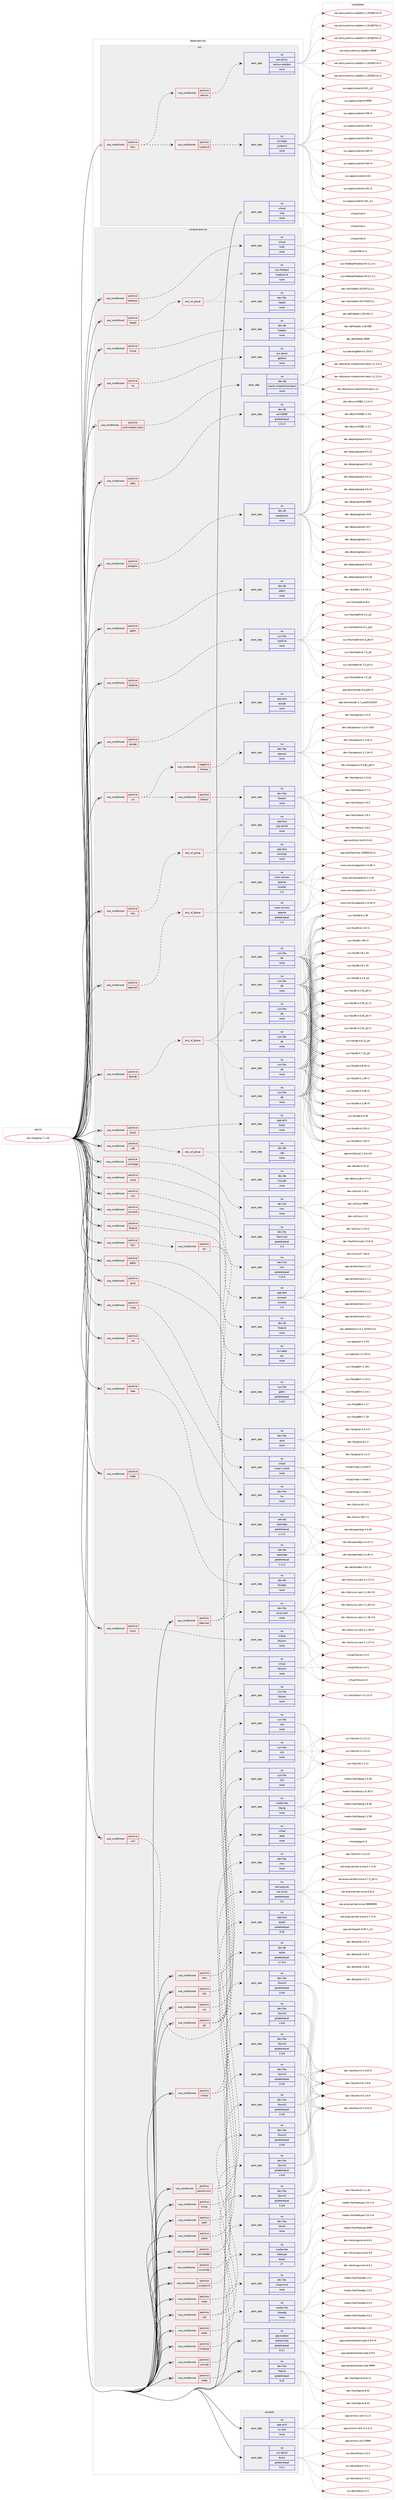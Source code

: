 digraph prolog {

# *************
# Graph options
# *************

newrank=true;
concentrate=true;
compound=true;
graph [rankdir=LR,fontname=Helvetica,fontsize=10,ranksep=1.5];#, ranksep=2.5, nodesep=0.2];
edge  [arrowhead=vee];
node  [fontname=Helvetica,fontsize=10];

# **********
# The ebuild
# **********

subgraph cluster_leftcol {
color=gray;
rank=same;
label=<<i>ebuild</i>>;
id [label="dev-lang/php-7.1.26", color=red, width=4, href="../dev-lang/php-7.1.26.svg"];
}

# ****************
# The dependencies
# ****************

subgraph cluster_midcol {
color=gray;
label=<<i>dependencies</i>>;
subgraph cluster_compile {
fillcolor="#eeeeee";
style=filled;
label=<<i>compile</i>>;
subgraph pack973725 {
dependency1360296 [label=<<TABLE BORDER="0" CELLBORDER="1" CELLSPACING="0" CELLPADDING="4" WIDTH="220"><TR><TD ROWSPAN="6" CELLPADDING="30">pack_dep</TD></TR><TR><TD WIDTH="110">no</TD></TR><TR><TD>app-arch</TD></TR><TR><TD>xz-utils</TD></TR><TR><TD>none</TD></TR><TR><TD></TD></TR></TABLE>>, shape=none, color=blue];
}
id:e -> dependency1360296:w [weight=20,style="solid",arrowhead="vee"];
subgraph pack973726 {
dependency1360297 [label=<<TABLE BORDER="0" CELLBORDER="1" CELLSPACING="0" CELLPADDING="4" WIDTH="220"><TR><TD ROWSPAN="6" CELLPADDING="30">pack_dep</TD></TR><TR><TD WIDTH="110">no</TD></TR><TR><TD>sys-devel</TD></TR><TR><TD>bison</TD></TR><TR><TD>greaterequal</TD></TR><TR><TD>3.0.1</TD></TR></TABLE>>, shape=none, color=blue];
}
id:e -> dependency1360297:w [weight=20,style="solid",arrowhead="vee"];
}
subgraph cluster_compileandrun {
fillcolor="#eeeeee";
style=filled;
label=<<i>compile and run</i>>;
subgraph cond364050 {
dependency1360298 [label=<<TABLE BORDER="0" CELLBORDER="1" CELLSPACING="0" CELLPADDING="4"><TR><TD ROWSPAN="3" CELLPADDING="10">use_conditional</TD></TR><TR><TD>positive</TD></TR><TR><TD>apache2</TD></TR></TABLE>>, shape=none, color=red];
subgraph any21969 {
dependency1360299 [label=<<TABLE BORDER="0" CELLBORDER="1" CELLSPACING="0" CELLPADDING="4"><TR><TD CELLPADDING="10">any_of_group</TD></TR></TABLE>>, shape=none, color=red];subgraph pack973727 {
dependency1360300 [label=<<TABLE BORDER="0" CELLBORDER="1" CELLSPACING="0" CELLPADDING="4" WIDTH="220"><TR><TD ROWSPAN="6" CELLPADDING="30">pack_dep</TD></TR><TR><TD WIDTH="110">no</TD></TR><TR><TD>www-servers</TD></TR><TR><TD>apache</TD></TR><TR><TD>greaterequal</TD></TR><TR><TD>2.4</TD></TR></TABLE>>, shape=none, color=blue];
}
dependency1360299:e -> dependency1360300:w [weight=20,style="dotted",arrowhead="oinv"];
subgraph pack973728 {
dependency1360301 [label=<<TABLE BORDER="0" CELLBORDER="1" CELLSPACING="0" CELLPADDING="4" WIDTH="220"><TR><TD ROWSPAN="6" CELLPADDING="30">pack_dep</TD></TR><TR><TD WIDTH="110">no</TD></TR><TR><TD>www-servers</TD></TR><TR><TD>apache</TD></TR><TR><TD>smaller</TD></TR><TR><TD>2.4</TD></TR></TABLE>>, shape=none, color=blue];
}
dependency1360299:e -> dependency1360301:w [weight=20,style="dotted",arrowhead="oinv"];
}
dependency1360298:e -> dependency1360299:w [weight=20,style="dashed",arrowhead="vee"];
}
id:e -> dependency1360298:w [weight=20,style="solid",arrowhead="odotvee"];
subgraph cond364051 {
dependency1360302 [label=<<TABLE BORDER="0" CELLBORDER="1" CELLSPACING="0" CELLPADDING="4"><TR><TD ROWSPAN="3" CELLPADDING="10">use_conditional</TD></TR><TR><TD>positive</TD></TR><TR><TD>berkdb</TD></TR></TABLE>>, shape=none, color=red];
subgraph any21970 {
dependency1360303 [label=<<TABLE BORDER="0" CELLBORDER="1" CELLSPACING="0" CELLPADDING="4"><TR><TD CELLPADDING="10">any_of_group</TD></TR></TABLE>>, shape=none, color=red];subgraph pack973729 {
dependency1360304 [label=<<TABLE BORDER="0" CELLBORDER="1" CELLSPACING="0" CELLPADDING="4" WIDTH="220"><TR><TD ROWSPAN="6" CELLPADDING="30">pack_dep</TD></TR><TR><TD WIDTH="110">no</TD></TR><TR><TD>sys-libs</TD></TR><TR><TD>db</TD></TR><TR><TD>none</TD></TR><TR><TD></TD></TR></TABLE>>, shape=none, color=blue];
}
dependency1360303:e -> dependency1360304:w [weight=20,style="dotted",arrowhead="oinv"];
subgraph pack973730 {
dependency1360305 [label=<<TABLE BORDER="0" CELLBORDER="1" CELLSPACING="0" CELLPADDING="4" WIDTH="220"><TR><TD ROWSPAN="6" CELLPADDING="30">pack_dep</TD></TR><TR><TD WIDTH="110">no</TD></TR><TR><TD>sys-libs</TD></TR><TR><TD>db</TD></TR><TR><TD>none</TD></TR><TR><TD></TD></TR></TABLE>>, shape=none, color=blue];
}
dependency1360303:e -> dependency1360305:w [weight=20,style="dotted",arrowhead="oinv"];
subgraph pack973731 {
dependency1360306 [label=<<TABLE BORDER="0" CELLBORDER="1" CELLSPACING="0" CELLPADDING="4" WIDTH="220"><TR><TD ROWSPAN="6" CELLPADDING="30">pack_dep</TD></TR><TR><TD WIDTH="110">no</TD></TR><TR><TD>sys-libs</TD></TR><TR><TD>db</TD></TR><TR><TD>none</TD></TR><TR><TD></TD></TR></TABLE>>, shape=none, color=blue];
}
dependency1360303:e -> dependency1360306:w [weight=20,style="dotted",arrowhead="oinv"];
subgraph pack973732 {
dependency1360307 [label=<<TABLE BORDER="0" CELLBORDER="1" CELLSPACING="0" CELLPADDING="4" WIDTH="220"><TR><TD ROWSPAN="6" CELLPADDING="30">pack_dep</TD></TR><TR><TD WIDTH="110">no</TD></TR><TR><TD>sys-libs</TD></TR><TR><TD>db</TD></TR><TR><TD>none</TD></TR><TR><TD></TD></TR></TABLE>>, shape=none, color=blue];
}
dependency1360303:e -> dependency1360307:w [weight=20,style="dotted",arrowhead="oinv"];
subgraph pack973733 {
dependency1360308 [label=<<TABLE BORDER="0" CELLBORDER="1" CELLSPACING="0" CELLPADDING="4" WIDTH="220"><TR><TD ROWSPAN="6" CELLPADDING="30">pack_dep</TD></TR><TR><TD WIDTH="110">no</TD></TR><TR><TD>sys-libs</TD></TR><TR><TD>db</TD></TR><TR><TD>none</TD></TR><TR><TD></TD></TR></TABLE>>, shape=none, color=blue];
}
dependency1360303:e -> dependency1360308:w [weight=20,style="dotted",arrowhead="oinv"];
subgraph pack973734 {
dependency1360309 [label=<<TABLE BORDER="0" CELLBORDER="1" CELLSPACING="0" CELLPADDING="4" WIDTH="220"><TR><TD ROWSPAN="6" CELLPADDING="30">pack_dep</TD></TR><TR><TD WIDTH="110">no</TD></TR><TR><TD>sys-libs</TD></TR><TR><TD>db</TD></TR><TR><TD>none</TD></TR><TR><TD></TD></TR></TABLE>>, shape=none, color=blue];
}
dependency1360303:e -> dependency1360309:w [weight=20,style="dotted",arrowhead="oinv"];
}
dependency1360302:e -> dependency1360303:w [weight=20,style="dashed",arrowhead="vee"];
}
id:e -> dependency1360302:w [weight=20,style="solid",arrowhead="odotvee"];
subgraph cond364052 {
dependency1360310 [label=<<TABLE BORDER="0" CELLBORDER="1" CELLSPACING="0" CELLPADDING="4"><TR><TD ROWSPAN="3" CELLPADDING="10">use_conditional</TD></TR><TR><TD>positive</TD></TR><TR><TD>bzip2</TD></TR></TABLE>>, shape=none, color=red];
subgraph pack973735 {
dependency1360311 [label=<<TABLE BORDER="0" CELLBORDER="1" CELLSPACING="0" CELLPADDING="4" WIDTH="220"><TR><TD ROWSPAN="6" CELLPADDING="30">pack_dep</TD></TR><TR><TD WIDTH="110">no</TD></TR><TR><TD>app-arch</TD></TR><TR><TD>bzip2</TD></TR><TR><TD>none</TD></TR><TR><TD></TD></TR></TABLE>>, shape=none, color=blue];
}
dependency1360310:e -> dependency1360311:w [weight=20,style="dashed",arrowhead="vee"];
}
id:e -> dependency1360310:w [weight=20,style="solid",arrowhead="odotvee"];
subgraph cond364053 {
dependency1360312 [label=<<TABLE BORDER="0" CELLBORDER="1" CELLSPACING="0" CELLPADDING="4"><TR><TD ROWSPAN="3" CELLPADDING="10">use_conditional</TD></TR><TR><TD>positive</TD></TR><TR><TD>cdb</TD></TR></TABLE>>, shape=none, color=red];
subgraph any21971 {
dependency1360313 [label=<<TABLE BORDER="0" CELLBORDER="1" CELLSPACING="0" CELLPADDING="4"><TR><TD CELLPADDING="10">any_of_group</TD></TR></TABLE>>, shape=none, color=red];subgraph pack973736 {
dependency1360314 [label=<<TABLE BORDER="0" CELLBORDER="1" CELLSPACING="0" CELLPADDING="4" WIDTH="220"><TR><TD ROWSPAN="6" CELLPADDING="30">pack_dep</TD></TR><TR><TD WIDTH="110">no</TD></TR><TR><TD>dev-db</TD></TR><TR><TD>cdb</TD></TR><TR><TD>none</TD></TR><TR><TD></TD></TR></TABLE>>, shape=none, color=blue];
}
dependency1360313:e -> dependency1360314:w [weight=20,style="dotted",arrowhead="oinv"];
subgraph pack973737 {
dependency1360315 [label=<<TABLE BORDER="0" CELLBORDER="1" CELLSPACING="0" CELLPADDING="4" WIDTH="220"><TR><TD ROWSPAN="6" CELLPADDING="30">pack_dep</TD></TR><TR><TD WIDTH="110">no</TD></TR><TR><TD>dev-db</TD></TR><TR><TD>tinycdb</TD></TR><TR><TD>none</TD></TR><TR><TD></TD></TR></TABLE>>, shape=none, color=blue];
}
dependency1360313:e -> dependency1360315:w [weight=20,style="dotted",arrowhead="oinv"];
}
dependency1360312:e -> dependency1360313:w [weight=20,style="dashed",arrowhead="vee"];
}
id:e -> dependency1360312:w [weight=20,style="solid",arrowhead="odotvee"];
subgraph cond364054 {
dependency1360316 [label=<<TABLE BORDER="0" CELLBORDER="1" CELLSPACING="0" CELLPADDING="4"><TR><TD ROWSPAN="3" CELLPADDING="10">use_conditional</TD></TR><TR><TD>positive</TD></TR><TR><TD>coverage</TD></TR></TABLE>>, shape=none, color=red];
subgraph pack973738 {
dependency1360317 [label=<<TABLE BORDER="0" CELLBORDER="1" CELLSPACING="0" CELLPADDING="4" WIDTH="220"><TR><TD ROWSPAN="6" CELLPADDING="30">pack_dep</TD></TR><TR><TD WIDTH="110">no</TD></TR><TR><TD>dev-util</TD></TR><TR><TD>lcov</TD></TR><TR><TD>none</TD></TR><TR><TD></TD></TR></TABLE>>, shape=none, color=blue];
}
dependency1360316:e -> dependency1360317:w [weight=20,style="dashed",arrowhead="vee"];
}
id:e -> dependency1360316:w [weight=20,style="solid",arrowhead="odotvee"];
subgraph cond364055 {
dependency1360318 [label=<<TABLE BORDER="0" CELLBORDER="1" CELLSPACING="0" CELLPADDING="4"><TR><TD ROWSPAN="3" CELLPADDING="10">use_conditional</TD></TR><TR><TD>positive</TD></TR><TR><TD>crypt</TD></TR></TABLE>>, shape=none, color=red];
subgraph pack973739 {
dependency1360319 [label=<<TABLE BORDER="0" CELLBORDER="1" CELLSPACING="0" CELLPADDING="4" WIDTH="220"><TR><TD ROWSPAN="6" CELLPADDING="30">pack_dep</TD></TR><TR><TD WIDTH="110">no</TD></TR><TR><TD>dev-libs</TD></TR><TR><TD>libmcrypt</TD></TR><TR><TD>greaterequal</TD></TR><TR><TD>2.4</TD></TR></TABLE>>, shape=none, color=blue];
}
dependency1360318:e -> dependency1360319:w [weight=20,style="dashed",arrowhead="vee"];
}
id:e -> dependency1360318:w [weight=20,style="solid",arrowhead="odotvee"];
subgraph cond364056 {
dependency1360320 [label=<<TABLE BORDER="0" CELLBORDER="1" CELLSPACING="0" CELLPADDING="4"><TR><TD ROWSPAN="3" CELLPADDING="10">use_conditional</TD></TR><TR><TD>positive</TD></TR><TR><TD>curl</TD></TR></TABLE>>, shape=none, color=red];
subgraph pack973740 {
dependency1360321 [label=<<TABLE BORDER="0" CELLBORDER="1" CELLSPACING="0" CELLPADDING="4" WIDTH="220"><TR><TD ROWSPAN="6" CELLPADDING="30">pack_dep</TD></TR><TR><TD WIDTH="110">no</TD></TR><TR><TD>net-misc</TD></TR><TR><TD>curl</TD></TR><TR><TD>greaterequal</TD></TR><TR><TD>7.10.5</TD></TR></TABLE>>, shape=none, color=blue];
}
dependency1360320:e -> dependency1360321:w [weight=20,style="dashed",arrowhead="vee"];
}
id:e -> dependency1360320:w [weight=20,style="solid",arrowhead="odotvee"];
subgraph cond364057 {
dependency1360322 [label=<<TABLE BORDER="0" CELLBORDER="1" CELLSPACING="0" CELLPADDING="4"><TR><TD ROWSPAN="3" CELLPADDING="10">use_conditional</TD></TR><TR><TD>positive</TD></TR><TR><TD>enchant</TD></TR></TABLE>>, shape=none, color=red];
subgraph pack973741 {
dependency1360323 [label=<<TABLE BORDER="0" CELLBORDER="1" CELLSPACING="0" CELLPADDING="4" WIDTH="220"><TR><TD ROWSPAN="6" CELLPADDING="30">pack_dep</TD></TR><TR><TD WIDTH="110">no</TD></TR><TR><TD>app-text</TD></TR><TR><TD>enchant</TD></TR><TR><TD>smaller</TD></TR><TR><TD>2.0</TD></TR></TABLE>>, shape=none, color=blue];
}
dependency1360322:e -> dependency1360323:w [weight=20,style="dashed",arrowhead="vee"];
}
id:e -> dependency1360322:w [weight=20,style="solid",arrowhead="odotvee"];
subgraph cond364058 {
dependency1360324 [label=<<TABLE BORDER="0" CELLBORDER="1" CELLSPACING="0" CELLPADDING="4"><TR><TD ROWSPAN="3" CELLPADDING="10">use_conditional</TD></TR><TR><TD>positive</TD></TR><TR><TD>firebird</TD></TR></TABLE>>, shape=none, color=red];
subgraph pack973742 {
dependency1360325 [label=<<TABLE BORDER="0" CELLBORDER="1" CELLSPACING="0" CELLPADDING="4" WIDTH="220"><TR><TD ROWSPAN="6" CELLPADDING="30">pack_dep</TD></TR><TR><TD WIDTH="110">no</TD></TR><TR><TD>dev-db</TD></TR><TR><TD>firebird</TD></TR><TR><TD>none</TD></TR><TR><TD></TD></TR></TABLE>>, shape=none, color=blue];
}
dependency1360324:e -> dependency1360325:w [weight=20,style="dashed",arrowhead="vee"];
}
id:e -> dependency1360324:w [weight=20,style="solid",arrowhead="odotvee"];
subgraph cond364059 {
dependency1360326 [label=<<TABLE BORDER="0" CELLBORDER="1" CELLSPACING="0" CELLPADDING="4"><TR><TD ROWSPAN="3" CELLPADDING="10">use_conditional</TD></TR><TR><TD>positive</TD></TR><TR><TD>fpm</TD></TR></TABLE>>, shape=none, color=red];
subgraph cond364060 {
dependency1360327 [label=<<TABLE BORDER="0" CELLBORDER="1" CELLSPACING="0" CELLPADDING="4"><TR><TD ROWSPAN="3" CELLPADDING="10">use_conditional</TD></TR><TR><TD>positive</TD></TR><TR><TD>acl</TD></TR></TABLE>>, shape=none, color=red];
subgraph pack973743 {
dependency1360328 [label=<<TABLE BORDER="0" CELLBORDER="1" CELLSPACING="0" CELLPADDING="4" WIDTH="220"><TR><TD ROWSPAN="6" CELLPADDING="30">pack_dep</TD></TR><TR><TD WIDTH="110">no</TD></TR><TR><TD>sys-apps</TD></TR><TR><TD>acl</TD></TR><TR><TD>none</TD></TR><TR><TD></TD></TR></TABLE>>, shape=none, color=blue];
}
dependency1360327:e -> dependency1360328:w [weight=20,style="dashed",arrowhead="vee"];
}
dependency1360326:e -> dependency1360327:w [weight=20,style="dashed",arrowhead="vee"];
}
id:e -> dependency1360326:w [weight=20,style="solid",arrowhead="odotvee"];
subgraph cond364061 {
dependency1360329 [label=<<TABLE BORDER="0" CELLBORDER="1" CELLSPACING="0" CELLPADDING="4"><TR><TD ROWSPAN="3" CELLPADDING="10">use_conditional</TD></TR><TR><TD>positive</TD></TR><TR><TD>gd</TD></TR></TABLE>>, shape=none, color=red];
subgraph pack973744 {
dependency1360330 [label=<<TABLE BORDER="0" CELLBORDER="1" CELLSPACING="0" CELLPADDING="4" WIDTH="220"><TR><TD ROWSPAN="6" CELLPADDING="30">pack_dep</TD></TR><TR><TD WIDTH="110">no</TD></TR><TR><TD>virtual</TD></TR><TR><TD>jpeg</TD></TR><TR><TD>none</TD></TR><TR><TD></TD></TR></TABLE>>, shape=none, color=blue];
}
dependency1360329:e -> dependency1360330:w [weight=20,style="dashed",arrowhead="vee"];
subgraph pack973745 {
dependency1360331 [label=<<TABLE BORDER="0" CELLBORDER="1" CELLSPACING="0" CELLPADDING="4" WIDTH="220"><TR><TD ROWSPAN="6" CELLPADDING="30">pack_dep</TD></TR><TR><TD WIDTH="110">no</TD></TR><TR><TD>media-libs</TD></TR><TR><TD>libpng</TD></TR><TR><TD>none</TD></TR><TR><TD></TD></TR></TABLE>>, shape=none, color=blue];
}
dependency1360329:e -> dependency1360331:w [weight=20,style="dashed",arrowhead="vee"];
subgraph pack973746 {
dependency1360332 [label=<<TABLE BORDER="0" CELLBORDER="1" CELLSPACING="0" CELLPADDING="4" WIDTH="220"><TR><TD ROWSPAN="6" CELLPADDING="30">pack_dep</TD></TR><TR><TD WIDTH="110">no</TD></TR><TR><TD>sys-libs</TD></TR><TR><TD>zlib</TD></TR><TR><TD>none</TD></TR><TR><TD></TD></TR></TABLE>>, shape=none, color=blue];
}
dependency1360329:e -> dependency1360332:w [weight=20,style="dashed",arrowhead="vee"];
}
id:e -> dependency1360329:w [weight=20,style="solid",arrowhead="odotvee"];
subgraph cond364062 {
dependency1360333 [label=<<TABLE BORDER="0" CELLBORDER="1" CELLSPACING="0" CELLPADDING="4"><TR><TD ROWSPAN="3" CELLPADDING="10">use_conditional</TD></TR><TR><TD>positive</TD></TR><TR><TD>gdbm</TD></TR></TABLE>>, shape=none, color=red];
subgraph pack973747 {
dependency1360334 [label=<<TABLE BORDER="0" CELLBORDER="1" CELLSPACING="0" CELLPADDING="4" WIDTH="220"><TR><TD ROWSPAN="6" CELLPADDING="30">pack_dep</TD></TR><TR><TD WIDTH="110">no</TD></TR><TR><TD>sys-libs</TD></TR><TR><TD>gdbm</TD></TR><TR><TD>greaterequal</TD></TR><TR><TD>1.8.0</TD></TR></TABLE>>, shape=none, color=blue];
}
dependency1360333:e -> dependency1360334:w [weight=20,style="dashed",arrowhead="vee"];
}
id:e -> dependency1360333:w [weight=20,style="solid",arrowhead="odotvee"];
subgraph cond364063 {
dependency1360335 [label=<<TABLE BORDER="0" CELLBORDER="1" CELLSPACING="0" CELLPADDING="4"><TR><TD ROWSPAN="3" CELLPADDING="10">use_conditional</TD></TR><TR><TD>positive</TD></TR><TR><TD>gmp</TD></TR></TABLE>>, shape=none, color=red];
subgraph pack973748 {
dependency1360336 [label=<<TABLE BORDER="0" CELLBORDER="1" CELLSPACING="0" CELLPADDING="4" WIDTH="220"><TR><TD ROWSPAN="6" CELLPADDING="30">pack_dep</TD></TR><TR><TD WIDTH="110">no</TD></TR><TR><TD>dev-libs</TD></TR><TR><TD>gmp</TD></TR><TR><TD>none</TD></TR><TR><TD></TD></TR></TABLE>>, shape=none, color=blue];
}
dependency1360335:e -> dependency1360336:w [weight=20,style="dashed",arrowhead="vee"];
}
id:e -> dependency1360335:w [weight=20,style="solid",arrowhead="odotvee"];
subgraph cond364064 {
dependency1360337 [label=<<TABLE BORDER="0" CELLBORDER="1" CELLSPACING="0" CELLPADDING="4"><TR><TD ROWSPAN="3" CELLPADDING="10">use_conditional</TD></TR><TR><TD>positive</TD></TR><TR><TD>iconv</TD></TR></TABLE>>, shape=none, color=red];
subgraph pack973749 {
dependency1360338 [label=<<TABLE BORDER="0" CELLBORDER="1" CELLSPACING="0" CELLPADDING="4" WIDTH="220"><TR><TD ROWSPAN="6" CELLPADDING="30">pack_dep</TD></TR><TR><TD WIDTH="110">no</TD></TR><TR><TD>virtual</TD></TR><TR><TD>libiconv</TD></TR><TR><TD>none</TD></TR><TR><TD></TD></TR></TABLE>>, shape=none, color=blue];
}
dependency1360337:e -> dependency1360338:w [weight=20,style="dashed",arrowhead="vee"];
}
id:e -> dependency1360337:w [weight=20,style="solid",arrowhead="odotvee"];
subgraph cond364065 {
dependency1360339 [label=<<TABLE BORDER="0" CELLBORDER="1" CELLSPACING="0" CELLPADDING="4"><TR><TD ROWSPAN="3" CELLPADDING="10">use_conditional</TD></TR><TR><TD>positive</TD></TR><TR><TD>imap</TD></TR></TABLE>>, shape=none, color=red];
subgraph pack973750 {
dependency1360340 [label=<<TABLE BORDER="0" CELLBORDER="1" CELLSPACING="0" CELLPADDING="4" WIDTH="220"><TR><TD ROWSPAN="6" CELLPADDING="30">pack_dep</TD></TR><TR><TD WIDTH="110">no</TD></TR><TR><TD>virtual</TD></TR><TR><TD>imap-c-client</TD></TR><TR><TD>none</TD></TR><TR><TD></TD></TR></TABLE>>, shape=none, color=blue];
}
dependency1360339:e -> dependency1360340:w [weight=20,style="dashed",arrowhead="vee"];
}
id:e -> dependency1360339:w [weight=20,style="solid",arrowhead="odotvee"];
subgraph cond364066 {
dependency1360341 [label=<<TABLE BORDER="0" CELLBORDER="1" CELLSPACING="0" CELLPADDING="4"><TR><TD ROWSPAN="3" CELLPADDING="10">use_conditional</TD></TR><TR><TD>positive</TD></TR><TR><TD>intl</TD></TR></TABLE>>, shape=none, color=red];
subgraph pack973751 {
dependency1360342 [label=<<TABLE BORDER="0" CELLBORDER="1" CELLSPACING="0" CELLPADDING="4" WIDTH="220"><TR><TD ROWSPAN="6" CELLPADDING="30">pack_dep</TD></TR><TR><TD WIDTH="110">no</TD></TR><TR><TD>dev-libs</TD></TR><TR><TD>icu</TD></TR><TR><TD>none</TD></TR><TR><TD></TD></TR></TABLE>>, shape=none, color=blue];
}
dependency1360341:e -> dependency1360342:w [weight=20,style="dashed",arrowhead="vee"];
}
id:e -> dependency1360341:w [weight=20,style="solid",arrowhead="odotvee"];
subgraph cond364067 {
dependency1360343 [label=<<TABLE BORDER="0" CELLBORDER="1" CELLSPACING="0" CELLPADDING="4"><TR><TD ROWSPAN="3" CELLPADDING="10">use_conditional</TD></TR><TR><TD>positive</TD></TR><TR><TD>iodbc</TD></TR></TABLE>>, shape=none, color=red];
subgraph pack973752 {
dependency1360344 [label=<<TABLE BORDER="0" CELLBORDER="1" CELLSPACING="0" CELLPADDING="4" WIDTH="220"><TR><TD ROWSPAN="6" CELLPADDING="30">pack_dep</TD></TR><TR><TD WIDTH="110">no</TD></TR><TR><TD>dev-db</TD></TR><TR><TD>libiodbc</TD></TR><TR><TD>none</TD></TR><TR><TD></TD></TR></TABLE>>, shape=none, color=blue];
}
dependency1360343:e -> dependency1360344:w [weight=20,style="dashed",arrowhead="vee"];
}
id:e -> dependency1360343:w [weight=20,style="solid",arrowhead="odotvee"];
subgraph cond364068 {
dependency1360345 [label=<<TABLE BORDER="0" CELLBORDER="1" CELLSPACING="0" CELLPADDING="4"><TR><TD ROWSPAN="3" CELLPADDING="10">use_conditional</TD></TR><TR><TD>positive</TD></TR><TR><TD>kerberos</TD></TR></TABLE>>, shape=none, color=red];
subgraph pack973753 {
dependency1360346 [label=<<TABLE BORDER="0" CELLBORDER="1" CELLSPACING="0" CELLPADDING="4" WIDTH="220"><TR><TD ROWSPAN="6" CELLPADDING="30">pack_dep</TD></TR><TR><TD WIDTH="110">no</TD></TR><TR><TD>virtual</TD></TR><TR><TD>krb5</TD></TR><TR><TD>none</TD></TR><TR><TD></TD></TR></TABLE>>, shape=none, color=blue];
}
dependency1360345:e -> dependency1360346:w [weight=20,style="dashed",arrowhead="vee"];
}
id:e -> dependency1360345:w [weight=20,style="solid",arrowhead="odotvee"];
subgraph cond364069 {
dependency1360347 [label=<<TABLE BORDER="0" CELLBORDER="1" CELLSPACING="0" CELLPADDING="4"><TR><TD ROWSPAN="3" CELLPADDING="10">use_conditional</TD></TR><TR><TD>positive</TD></TR><TR><TD>ldap</TD></TR></TABLE>>, shape=none, color=red];
subgraph pack973754 {
dependency1360348 [label=<<TABLE BORDER="0" CELLBORDER="1" CELLSPACING="0" CELLPADDING="4" WIDTH="220"><TR><TD ROWSPAN="6" CELLPADDING="30">pack_dep</TD></TR><TR><TD WIDTH="110">no</TD></TR><TR><TD>net-nds</TD></TR><TR><TD>openldap</TD></TR><TR><TD>greaterequal</TD></TR><TR><TD>1.2.11</TD></TR></TABLE>>, shape=none, color=blue];
}
dependency1360347:e -> dependency1360348:w [weight=20,style="dashed",arrowhead="vee"];
}
id:e -> dependency1360347:w [weight=20,style="solid",arrowhead="odotvee"];
subgraph cond364070 {
dependency1360349 [label=<<TABLE BORDER="0" CELLBORDER="1" CELLSPACING="0" CELLPADDING="4"><TR><TD ROWSPAN="3" CELLPADDING="10">use_conditional</TD></TR><TR><TD>positive</TD></TR><TR><TD>ldap-sasl</TD></TR></TABLE>>, shape=none, color=red];
subgraph pack973755 {
dependency1360350 [label=<<TABLE BORDER="0" CELLBORDER="1" CELLSPACING="0" CELLPADDING="4" WIDTH="220"><TR><TD ROWSPAN="6" CELLPADDING="30">pack_dep</TD></TR><TR><TD WIDTH="110">no</TD></TR><TR><TD>dev-libs</TD></TR><TR><TD>cyrus-sasl</TD></TR><TR><TD>none</TD></TR><TR><TD></TD></TR></TABLE>>, shape=none, color=blue];
}
dependency1360349:e -> dependency1360350:w [weight=20,style="dashed",arrowhead="vee"];
subgraph pack973756 {
dependency1360351 [label=<<TABLE BORDER="0" CELLBORDER="1" CELLSPACING="0" CELLPADDING="4" WIDTH="220"><TR><TD ROWSPAN="6" CELLPADDING="30">pack_dep</TD></TR><TR><TD WIDTH="110">no</TD></TR><TR><TD>net-nds</TD></TR><TR><TD>openldap</TD></TR><TR><TD>greaterequal</TD></TR><TR><TD>1.2.11</TD></TR></TABLE>>, shape=none, color=blue];
}
dependency1360349:e -> dependency1360351:w [weight=20,style="dashed",arrowhead="vee"];
}
id:e -> dependency1360349:w [weight=20,style="solid",arrowhead="odotvee"];
subgraph cond364071 {
dependency1360352 [label=<<TABLE BORDER="0" CELLBORDER="1" CELLSPACING="0" CELLPADDING="4"><TR><TD ROWSPAN="3" CELLPADDING="10">use_conditional</TD></TR><TR><TD>positive</TD></TR><TR><TD>libedit</TD></TR></TABLE>>, shape=none, color=red];
subgraph any21972 {
dependency1360353 [label=<<TABLE BORDER="0" CELLBORDER="1" CELLSPACING="0" CELLPADDING="4"><TR><TD CELLPADDING="10">any_of_group</TD></TR></TABLE>>, shape=none, color=red];subgraph pack973757 {
dependency1360354 [label=<<TABLE BORDER="0" CELLBORDER="1" CELLSPACING="0" CELLPADDING="4" WIDTH="220"><TR><TD ROWSPAN="6" CELLPADDING="30">pack_dep</TD></TR><TR><TD WIDTH="110">no</TD></TR><TR><TD>sys-freebsd</TD></TR><TR><TD>freebsd-lib</TD></TR><TR><TD>none</TD></TR><TR><TD></TD></TR></TABLE>>, shape=none, color=blue];
}
dependency1360353:e -> dependency1360354:w [weight=20,style="dotted",arrowhead="oinv"];
subgraph pack973758 {
dependency1360355 [label=<<TABLE BORDER="0" CELLBORDER="1" CELLSPACING="0" CELLPADDING="4" WIDTH="220"><TR><TD ROWSPAN="6" CELLPADDING="30">pack_dep</TD></TR><TR><TD WIDTH="110">no</TD></TR><TR><TD>dev-libs</TD></TR><TR><TD>libedit</TD></TR><TR><TD>none</TD></TR><TR><TD></TD></TR></TABLE>>, shape=none, color=blue];
}
dependency1360353:e -> dependency1360355:w [weight=20,style="dotted",arrowhead="oinv"];
}
dependency1360352:e -> dependency1360353:w [weight=20,style="dashed",arrowhead="vee"];
}
id:e -> dependency1360352:w [weight=20,style="solid",arrowhead="odotvee"];
subgraph cond364072 {
dependency1360356 [label=<<TABLE BORDER="0" CELLBORDER="1" CELLSPACING="0" CELLPADDING="4"><TR><TD ROWSPAN="3" CELLPADDING="10">use_conditional</TD></TR><TR><TD>positive</TD></TR><TR><TD>mssql</TD></TR></TABLE>>, shape=none, color=red];
subgraph pack973759 {
dependency1360357 [label=<<TABLE BORDER="0" CELLBORDER="1" CELLSPACING="0" CELLPADDING="4" WIDTH="220"><TR><TD ROWSPAN="6" CELLPADDING="30">pack_dep</TD></TR><TR><TD WIDTH="110">no</TD></TR><TR><TD>dev-db</TD></TR><TR><TD>freetds</TD></TR><TR><TD>none</TD></TR><TR><TD></TD></TR></TABLE>>, shape=none, color=blue];
}
dependency1360356:e -> dependency1360357:w [weight=20,style="dashed",arrowhead="vee"];
}
id:e -> dependency1360356:w [weight=20,style="solid",arrowhead="odotvee"];
subgraph cond364073 {
dependency1360358 [label=<<TABLE BORDER="0" CELLBORDER="1" CELLSPACING="0" CELLPADDING="4"><TR><TD ROWSPAN="3" CELLPADDING="10">use_conditional</TD></TR><TR><TD>positive</TD></TR><TR><TD>nls</TD></TR></TABLE>>, shape=none, color=red];
subgraph pack973760 {
dependency1360359 [label=<<TABLE BORDER="0" CELLBORDER="1" CELLSPACING="0" CELLPADDING="4" WIDTH="220"><TR><TD ROWSPAN="6" CELLPADDING="30">pack_dep</TD></TR><TR><TD WIDTH="110">no</TD></TR><TR><TD>sys-devel</TD></TR><TR><TD>gettext</TD></TR><TR><TD>none</TD></TR><TR><TD></TD></TR></TABLE>>, shape=none, color=blue];
}
dependency1360358:e -> dependency1360359:w [weight=20,style="dashed",arrowhead="vee"];
}
id:e -> dependency1360358:w [weight=20,style="solid",arrowhead="odotvee"];
subgraph cond364074 {
dependency1360360 [label=<<TABLE BORDER="0" CELLBORDER="1" CELLSPACING="0" CELLPADDING="4"><TR><TD ROWSPAN="3" CELLPADDING="10">use_conditional</TD></TR><TR><TD>positive</TD></TR><TR><TD>oci8-instant-client</TD></TR></TABLE>>, shape=none, color=red];
subgraph pack973761 {
dependency1360361 [label=<<TABLE BORDER="0" CELLBORDER="1" CELLSPACING="0" CELLPADDING="4" WIDTH="220"><TR><TD ROWSPAN="6" CELLPADDING="30">pack_dep</TD></TR><TR><TD WIDTH="110">no</TD></TR><TR><TD>dev-db</TD></TR><TR><TD>oracle-instantclient-basic</TD></TR><TR><TD>none</TD></TR><TR><TD></TD></TR></TABLE>>, shape=none, color=blue];
}
dependency1360360:e -> dependency1360361:w [weight=20,style="dashed",arrowhead="vee"];
}
id:e -> dependency1360360:w [weight=20,style="solid",arrowhead="odotvee"];
subgraph cond364075 {
dependency1360362 [label=<<TABLE BORDER="0" CELLBORDER="1" CELLSPACING="0" CELLPADDING="4"><TR><TD ROWSPAN="3" CELLPADDING="10">use_conditional</TD></TR><TR><TD>positive</TD></TR><TR><TD>odbc</TD></TR></TABLE>>, shape=none, color=red];
subgraph pack973762 {
dependency1360363 [label=<<TABLE BORDER="0" CELLBORDER="1" CELLSPACING="0" CELLPADDING="4" WIDTH="220"><TR><TD ROWSPAN="6" CELLPADDING="30">pack_dep</TD></TR><TR><TD WIDTH="110">no</TD></TR><TR><TD>dev-db</TD></TR><TR><TD>unixODBC</TD></TR><TR><TD>greaterequal</TD></TR><TR><TD>1.8.13</TD></TR></TABLE>>, shape=none, color=blue];
}
dependency1360362:e -> dependency1360363:w [weight=20,style="dashed",arrowhead="vee"];
}
id:e -> dependency1360362:w [weight=20,style="solid",arrowhead="odotvee"];
subgraph cond364076 {
dependency1360364 [label=<<TABLE BORDER="0" CELLBORDER="1" CELLSPACING="0" CELLPADDING="4"><TR><TD ROWSPAN="3" CELLPADDING="10">use_conditional</TD></TR><TR><TD>positive</TD></TR><TR><TD>postgres</TD></TR></TABLE>>, shape=none, color=red];
subgraph pack973763 {
dependency1360365 [label=<<TABLE BORDER="0" CELLBORDER="1" CELLSPACING="0" CELLPADDING="4" WIDTH="220"><TR><TD ROWSPAN="6" CELLPADDING="30">pack_dep</TD></TR><TR><TD WIDTH="110">no</TD></TR><TR><TD>dev-db</TD></TR><TR><TD>postgresql</TD></TR><TR><TD>none</TD></TR><TR><TD></TD></TR></TABLE>>, shape=none, color=blue];
}
dependency1360364:e -> dependency1360365:w [weight=20,style="dashed",arrowhead="vee"];
}
id:e -> dependency1360364:w [weight=20,style="solid",arrowhead="odotvee"];
subgraph cond364077 {
dependency1360366 [label=<<TABLE BORDER="0" CELLBORDER="1" CELLSPACING="0" CELLPADDING="4"><TR><TD ROWSPAN="3" CELLPADDING="10">use_conditional</TD></TR><TR><TD>positive</TD></TR><TR><TD>qdbm</TD></TR></TABLE>>, shape=none, color=red];
subgraph pack973764 {
dependency1360367 [label=<<TABLE BORDER="0" CELLBORDER="1" CELLSPACING="0" CELLPADDING="4" WIDTH="220"><TR><TD ROWSPAN="6" CELLPADDING="30">pack_dep</TD></TR><TR><TD WIDTH="110">no</TD></TR><TR><TD>dev-db</TD></TR><TR><TD>qdbm</TD></TR><TR><TD>none</TD></TR><TR><TD></TD></TR></TABLE>>, shape=none, color=blue];
}
dependency1360366:e -> dependency1360367:w [weight=20,style="dashed",arrowhead="vee"];
}
id:e -> dependency1360366:w [weight=20,style="solid",arrowhead="odotvee"];
subgraph cond364078 {
dependency1360368 [label=<<TABLE BORDER="0" CELLBORDER="1" CELLSPACING="0" CELLPADDING="4"><TR><TD ROWSPAN="3" CELLPADDING="10">use_conditional</TD></TR><TR><TD>positive</TD></TR><TR><TD>readline</TD></TR></TABLE>>, shape=none, color=red];
subgraph pack973765 {
dependency1360369 [label=<<TABLE BORDER="0" CELLBORDER="1" CELLSPACING="0" CELLPADDING="4" WIDTH="220"><TR><TD ROWSPAN="6" CELLPADDING="30">pack_dep</TD></TR><TR><TD WIDTH="110">no</TD></TR><TR><TD>sys-libs</TD></TR><TR><TD>readline</TD></TR><TR><TD>none</TD></TR><TR><TD></TD></TR></TABLE>>, shape=none, color=blue];
}
dependency1360368:e -> dependency1360369:w [weight=20,style="dashed",arrowhead="vee"];
}
id:e -> dependency1360368:w [weight=20,style="solid",arrowhead="odotvee"];
subgraph cond364079 {
dependency1360370 [label=<<TABLE BORDER="0" CELLBORDER="1" CELLSPACING="0" CELLPADDING="4"><TR><TD ROWSPAN="3" CELLPADDING="10">use_conditional</TD></TR><TR><TD>positive</TD></TR><TR><TD>recode</TD></TR></TABLE>>, shape=none, color=red];
subgraph pack973766 {
dependency1360371 [label=<<TABLE BORDER="0" CELLBORDER="1" CELLSPACING="0" CELLPADDING="4" WIDTH="220"><TR><TD ROWSPAN="6" CELLPADDING="30">pack_dep</TD></TR><TR><TD WIDTH="110">no</TD></TR><TR><TD>app-text</TD></TR><TR><TD>recode</TD></TR><TR><TD>none</TD></TR><TR><TD></TD></TR></TABLE>>, shape=none, color=blue];
}
dependency1360370:e -> dependency1360371:w [weight=20,style="dashed",arrowhead="vee"];
}
id:e -> dependency1360370:w [weight=20,style="solid",arrowhead="odotvee"];
subgraph cond364080 {
dependency1360372 [label=<<TABLE BORDER="0" CELLBORDER="1" CELLSPACING="0" CELLPADDING="4"><TR><TD ROWSPAN="3" CELLPADDING="10">use_conditional</TD></TR><TR><TD>positive</TD></TR><TR><TD>session-mm</TD></TR></TABLE>>, shape=none, color=red];
subgraph pack973767 {
dependency1360373 [label=<<TABLE BORDER="0" CELLBORDER="1" CELLSPACING="0" CELLPADDING="4" WIDTH="220"><TR><TD ROWSPAN="6" CELLPADDING="30">pack_dep</TD></TR><TR><TD WIDTH="110">no</TD></TR><TR><TD>dev-libs</TD></TR><TR><TD>mm</TD></TR><TR><TD>none</TD></TR><TR><TD></TD></TR></TABLE>>, shape=none, color=blue];
}
dependency1360372:e -> dependency1360373:w [weight=20,style="dashed",arrowhead="vee"];
}
id:e -> dependency1360372:w [weight=20,style="solid",arrowhead="odotvee"];
subgraph cond364081 {
dependency1360374 [label=<<TABLE BORDER="0" CELLBORDER="1" CELLSPACING="0" CELLPADDING="4"><TR><TD ROWSPAN="3" CELLPADDING="10">use_conditional</TD></TR><TR><TD>positive</TD></TR><TR><TD>simplexml</TD></TR></TABLE>>, shape=none, color=red];
subgraph pack973768 {
dependency1360375 [label=<<TABLE BORDER="0" CELLBORDER="1" CELLSPACING="0" CELLPADDING="4" WIDTH="220"><TR><TD ROWSPAN="6" CELLPADDING="30">pack_dep</TD></TR><TR><TD WIDTH="110">no</TD></TR><TR><TD>dev-libs</TD></TR><TR><TD>libxml2</TD></TR><TR><TD>greaterequal</TD></TR><TR><TD>2.6.8</TD></TR></TABLE>>, shape=none, color=blue];
}
dependency1360374:e -> dependency1360375:w [weight=20,style="dashed",arrowhead="vee"];
}
id:e -> dependency1360374:w [weight=20,style="solid",arrowhead="odotvee"];
subgraph cond364082 {
dependency1360376 [label=<<TABLE BORDER="0" CELLBORDER="1" CELLSPACING="0" CELLPADDING="4"><TR><TD ROWSPAN="3" CELLPADDING="10">use_conditional</TD></TR><TR><TD>positive</TD></TR><TR><TD>snmp</TD></TR></TABLE>>, shape=none, color=red];
subgraph pack973769 {
dependency1360377 [label=<<TABLE BORDER="0" CELLBORDER="1" CELLSPACING="0" CELLPADDING="4" WIDTH="220"><TR><TD ROWSPAN="6" CELLPADDING="30">pack_dep</TD></TR><TR><TD WIDTH="110">no</TD></TR><TR><TD>net-analyzer</TD></TR><TR><TD>net-snmp</TD></TR><TR><TD>greaterequal</TD></TR><TR><TD>5.2</TD></TR></TABLE>>, shape=none, color=blue];
}
dependency1360376:e -> dependency1360377:w [weight=20,style="dashed",arrowhead="vee"];
}
id:e -> dependency1360376:w [weight=20,style="solid",arrowhead="odotvee"];
subgraph cond364083 {
dependency1360378 [label=<<TABLE BORDER="0" CELLBORDER="1" CELLSPACING="0" CELLPADDING="4"><TR><TD ROWSPAN="3" CELLPADDING="10">use_conditional</TD></TR><TR><TD>positive</TD></TR><TR><TD>soap</TD></TR></TABLE>>, shape=none, color=red];
subgraph pack973770 {
dependency1360379 [label=<<TABLE BORDER="0" CELLBORDER="1" CELLSPACING="0" CELLPADDING="4" WIDTH="220"><TR><TD ROWSPAN="6" CELLPADDING="30">pack_dep</TD></TR><TR><TD WIDTH="110">no</TD></TR><TR><TD>dev-libs</TD></TR><TR><TD>libxml2</TD></TR><TR><TD>greaterequal</TD></TR><TR><TD>2.6.8</TD></TR></TABLE>>, shape=none, color=blue];
}
dependency1360378:e -> dependency1360379:w [weight=20,style="dashed",arrowhead="vee"];
}
id:e -> dependency1360378:w [weight=20,style="solid",arrowhead="odotvee"];
subgraph cond364084 {
dependency1360380 [label=<<TABLE BORDER="0" CELLBORDER="1" CELLSPACING="0" CELLPADDING="4"><TR><TD ROWSPAN="3" CELLPADDING="10">use_conditional</TD></TR><TR><TD>positive</TD></TR><TR><TD>spell</TD></TR></TABLE>>, shape=none, color=red];
subgraph pack973771 {
dependency1360381 [label=<<TABLE BORDER="0" CELLBORDER="1" CELLSPACING="0" CELLPADDING="4" WIDTH="220"><TR><TD ROWSPAN="6" CELLPADDING="30">pack_dep</TD></TR><TR><TD WIDTH="110">no</TD></TR><TR><TD>app-text</TD></TR><TR><TD>aspell</TD></TR><TR><TD>greaterequal</TD></TR><TR><TD>0.50</TD></TR></TABLE>>, shape=none, color=blue];
}
dependency1360380:e -> dependency1360381:w [weight=20,style="dashed",arrowhead="vee"];
}
id:e -> dependency1360380:w [weight=20,style="solid",arrowhead="odotvee"];
subgraph cond364085 {
dependency1360382 [label=<<TABLE BORDER="0" CELLBORDER="1" CELLSPACING="0" CELLPADDING="4"><TR><TD ROWSPAN="3" CELLPADDING="10">use_conditional</TD></TR><TR><TD>positive</TD></TR><TR><TD>sqlite</TD></TR></TABLE>>, shape=none, color=red];
subgraph pack973772 {
dependency1360383 [label=<<TABLE BORDER="0" CELLBORDER="1" CELLSPACING="0" CELLPADDING="4" WIDTH="220"><TR><TD ROWSPAN="6" CELLPADDING="30">pack_dep</TD></TR><TR><TD WIDTH="110">no</TD></TR><TR><TD>dev-db</TD></TR><TR><TD>sqlite</TD></TR><TR><TD>greaterequal</TD></TR><TR><TD>3.7.6.3</TD></TR></TABLE>>, shape=none, color=blue];
}
dependency1360382:e -> dependency1360383:w [weight=20,style="dashed",arrowhead="vee"];
}
id:e -> dependency1360382:w [weight=20,style="solid",arrowhead="odotvee"];
subgraph cond364086 {
dependency1360384 [label=<<TABLE BORDER="0" CELLBORDER="1" CELLSPACING="0" CELLPADDING="4"><TR><TD ROWSPAN="3" CELLPADDING="10">use_conditional</TD></TR><TR><TD>positive</TD></TR><TR><TD>ssl</TD></TR></TABLE>>, shape=none, color=red];
subgraph cond364087 {
dependency1360385 [label=<<TABLE BORDER="0" CELLBORDER="1" CELLSPACING="0" CELLPADDING="4"><TR><TD ROWSPAN="3" CELLPADDING="10">use_conditional</TD></TR><TR><TD>negative</TD></TR><TR><TD>libressl</TD></TR></TABLE>>, shape=none, color=red];
subgraph pack973773 {
dependency1360386 [label=<<TABLE BORDER="0" CELLBORDER="1" CELLSPACING="0" CELLPADDING="4" WIDTH="220"><TR><TD ROWSPAN="6" CELLPADDING="30">pack_dep</TD></TR><TR><TD WIDTH="110">no</TD></TR><TR><TD>dev-libs</TD></TR><TR><TD>openssl</TD></TR><TR><TD>none</TD></TR><TR><TD></TD></TR></TABLE>>, shape=none, color=blue];
}
dependency1360385:e -> dependency1360386:w [weight=20,style="dashed",arrowhead="vee"];
}
dependency1360384:e -> dependency1360385:w [weight=20,style="dashed",arrowhead="vee"];
subgraph cond364088 {
dependency1360387 [label=<<TABLE BORDER="0" CELLBORDER="1" CELLSPACING="0" CELLPADDING="4"><TR><TD ROWSPAN="3" CELLPADDING="10">use_conditional</TD></TR><TR><TD>positive</TD></TR><TR><TD>libressl</TD></TR></TABLE>>, shape=none, color=red];
subgraph pack973774 {
dependency1360388 [label=<<TABLE BORDER="0" CELLBORDER="1" CELLSPACING="0" CELLPADDING="4" WIDTH="220"><TR><TD ROWSPAN="6" CELLPADDING="30">pack_dep</TD></TR><TR><TD WIDTH="110">no</TD></TR><TR><TD>dev-libs</TD></TR><TR><TD>libressl</TD></TR><TR><TD>none</TD></TR><TR><TD></TD></TR></TABLE>>, shape=none, color=blue];
}
dependency1360387:e -> dependency1360388:w [weight=20,style="dashed",arrowhead="vee"];
}
dependency1360384:e -> dependency1360387:w [weight=20,style="dashed",arrowhead="vee"];
}
id:e -> dependency1360384:w [weight=20,style="solid",arrowhead="odotvee"];
subgraph cond364089 {
dependency1360389 [label=<<TABLE BORDER="0" CELLBORDER="1" CELLSPACING="0" CELLPADDING="4"><TR><TD ROWSPAN="3" CELLPADDING="10">use_conditional</TD></TR><TR><TD>positive</TD></TR><TR><TD>tidy</TD></TR></TABLE>>, shape=none, color=red];
subgraph any21973 {
dependency1360390 [label=<<TABLE BORDER="0" CELLBORDER="1" CELLSPACING="0" CELLPADDING="4"><TR><TD CELLPADDING="10">any_of_group</TD></TR></TABLE>>, shape=none, color=red];subgraph pack973775 {
dependency1360391 [label=<<TABLE BORDER="0" CELLBORDER="1" CELLSPACING="0" CELLPADDING="4" WIDTH="220"><TR><TD ROWSPAN="6" CELLPADDING="30">pack_dep</TD></TR><TR><TD WIDTH="110">no</TD></TR><TR><TD>app-text</TD></TR><TR><TD>tidy-html5</TD></TR><TR><TD>none</TD></TR><TR><TD></TD></TR></TABLE>>, shape=none, color=blue];
}
dependency1360390:e -> dependency1360391:w [weight=20,style="dotted",arrowhead="oinv"];
subgraph pack973776 {
dependency1360392 [label=<<TABLE BORDER="0" CELLBORDER="1" CELLSPACING="0" CELLPADDING="4" WIDTH="220"><TR><TD ROWSPAN="6" CELLPADDING="30">pack_dep</TD></TR><TR><TD WIDTH="110">no</TD></TR><TR><TD>app-text</TD></TR><TR><TD>htmltidy</TD></TR><TR><TD>none</TD></TR><TR><TD></TD></TR></TABLE>>, shape=none, color=blue];
}
dependency1360390:e -> dependency1360392:w [weight=20,style="dotted",arrowhead="oinv"];
}
dependency1360389:e -> dependency1360390:w [weight=20,style="dashed",arrowhead="vee"];
}
id:e -> dependency1360389:w [weight=20,style="solid",arrowhead="odotvee"];
subgraph cond364090 {
dependency1360393 [label=<<TABLE BORDER="0" CELLBORDER="1" CELLSPACING="0" CELLPADDING="4"><TR><TD ROWSPAN="3" CELLPADDING="10">use_conditional</TD></TR><TR><TD>positive</TD></TR><TR><TD>truetype</TD></TR></TABLE>>, shape=none, color=red];
subgraph pack973777 {
dependency1360394 [label=<<TABLE BORDER="0" CELLBORDER="1" CELLSPACING="0" CELLPADDING="4" WIDTH="220"><TR><TD ROWSPAN="6" CELLPADDING="30">pack_dep</TD></TR><TR><TD WIDTH="110">no</TD></TR><TR><TD>media-libs</TD></TR><TR><TD>freetype</TD></TR><TR><TD>equal</TD></TR><TR><TD>2*</TD></TR></TABLE>>, shape=none, color=blue];
}
dependency1360393:e -> dependency1360394:w [weight=20,style="dashed",arrowhead="vee"];
}
id:e -> dependency1360393:w [weight=20,style="solid",arrowhead="odotvee"];
subgraph cond364091 {
dependency1360395 [label=<<TABLE BORDER="0" CELLBORDER="1" CELLSPACING="0" CELLPADDING="4"><TR><TD ROWSPAN="3" CELLPADDING="10">use_conditional</TD></TR><TR><TD>positive</TD></TR><TR><TD>unicode</TD></TR></TABLE>>, shape=none, color=red];
subgraph pack973778 {
dependency1360396 [label=<<TABLE BORDER="0" CELLBORDER="1" CELLSPACING="0" CELLPADDING="4" WIDTH="220"><TR><TD ROWSPAN="6" CELLPADDING="30">pack_dep</TD></TR><TR><TD WIDTH="110">no</TD></TR><TR><TD>dev-libs</TD></TR><TR><TD>oniguruma</TD></TR><TR><TD>none</TD></TR><TR><TD></TD></TR></TABLE>>, shape=none, color=blue];
}
dependency1360395:e -> dependency1360396:w [weight=20,style="dashed",arrowhead="vee"];
}
id:e -> dependency1360395:w [weight=20,style="solid",arrowhead="odotvee"];
subgraph cond364092 {
dependency1360397 [label=<<TABLE BORDER="0" CELLBORDER="1" CELLSPACING="0" CELLPADDING="4"><TR><TD ROWSPAN="3" CELLPADDING="10">use_conditional</TD></TR><TR><TD>positive</TD></TR><TR><TD>wddx</TD></TR></TABLE>>, shape=none, color=red];
subgraph pack973779 {
dependency1360398 [label=<<TABLE BORDER="0" CELLBORDER="1" CELLSPACING="0" CELLPADDING="4" WIDTH="220"><TR><TD ROWSPAN="6" CELLPADDING="30">pack_dep</TD></TR><TR><TD WIDTH="110">no</TD></TR><TR><TD>dev-libs</TD></TR><TR><TD>libxml2</TD></TR><TR><TD>greaterequal</TD></TR><TR><TD>2.6.8</TD></TR></TABLE>>, shape=none, color=blue];
}
dependency1360397:e -> dependency1360398:w [weight=20,style="dashed",arrowhead="vee"];
}
id:e -> dependency1360397:w [weight=20,style="solid",arrowhead="odotvee"];
subgraph cond364093 {
dependency1360399 [label=<<TABLE BORDER="0" CELLBORDER="1" CELLSPACING="0" CELLPADDING="4"><TR><TD ROWSPAN="3" CELLPADDING="10">use_conditional</TD></TR><TR><TD>positive</TD></TR><TR><TD>webp</TD></TR></TABLE>>, shape=none, color=red];
subgraph pack973780 {
dependency1360400 [label=<<TABLE BORDER="0" CELLBORDER="1" CELLSPACING="0" CELLPADDING="4" WIDTH="220"><TR><TD ROWSPAN="6" CELLPADDING="30">pack_dep</TD></TR><TR><TD WIDTH="110">no</TD></TR><TR><TD>media-libs</TD></TR><TR><TD>libwebp</TD></TR><TR><TD>none</TD></TR><TR><TD></TD></TR></TABLE>>, shape=none, color=blue];
}
dependency1360399:e -> dependency1360400:w [weight=20,style="dashed",arrowhead="vee"];
}
id:e -> dependency1360399:w [weight=20,style="solid",arrowhead="odotvee"];
subgraph cond364094 {
dependency1360401 [label=<<TABLE BORDER="0" CELLBORDER="1" CELLSPACING="0" CELLPADDING="4"><TR><TD ROWSPAN="3" CELLPADDING="10">use_conditional</TD></TR><TR><TD>positive</TD></TR><TR><TD>xml</TD></TR></TABLE>>, shape=none, color=red];
subgraph pack973781 {
dependency1360402 [label=<<TABLE BORDER="0" CELLBORDER="1" CELLSPACING="0" CELLPADDING="4" WIDTH="220"><TR><TD ROWSPAN="6" CELLPADDING="30">pack_dep</TD></TR><TR><TD WIDTH="110">no</TD></TR><TR><TD>dev-libs</TD></TR><TR><TD>libxml2</TD></TR><TR><TD>greaterequal</TD></TR><TR><TD>2.6.8</TD></TR></TABLE>>, shape=none, color=blue];
}
dependency1360401:e -> dependency1360402:w [weight=20,style="dashed",arrowhead="vee"];
}
id:e -> dependency1360401:w [weight=20,style="solid",arrowhead="odotvee"];
subgraph cond364095 {
dependency1360403 [label=<<TABLE BORDER="0" CELLBORDER="1" CELLSPACING="0" CELLPADDING="4"><TR><TD ROWSPAN="3" CELLPADDING="10">use_conditional</TD></TR><TR><TD>positive</TD></TR><TR><TD>xmlreader</TD></TR></TABLE>>, shape=none, color=red];
subgraph pack973782 {
dependency1360404 [label=<<TABLE BORDER="0" CELLBORDER="1" CELLSPACING="0" CELLPADDING="4" WIDTH="220"><TR><TD ROWSPAN="6" CELLPADDING="30">pack_dep</TD></TR><TR><TD WIDTH="110">no</TD></TR><TR><TD>dev-libs</TD></TR><TR><TD>libxml2</TD></TR><TR><TD>greaterequal</TD></TR><TR><TD>2.6.8</TD></TR></TABLE>>, shape=none, color=blue];
}
dependency1360403:e -> dependency1360404:w [weight=20,style="dashed",arrowhead="vee"];
}
id:e -> dependency1360403:w [weight=20,style="solid",arrowhead="odotvee"];
subgraph cond364096 {
dependency1360405 [label=<<TABLE BORDER="0" CELLBORDER="1" CELLSPACING="0" CELLPADDING="4"><TR><TD ROWSPAN="3" CELLPADDING="10">use_conditional</TD></TR><TR><TD>positive</TD></TR><TR><TD>xmlrpc</TD></TR></TABLE>>, shape=none, color=red];
subgraph pack973783 {
dependency1360406 [label=<<TABLE BORDER="0" CELLBORDER="1" CELLSPACING="0" CELLPADDING="4" WIDTH="220"><TR><TD ROWSPAN="6" CELLPADDING="30">pack_dep</TD></TR><TR><TD WIDTH="110">no</TD></TR><TR><TD>dev-libs</TD></TR><TR><TD>libxml2</TD></TR><TR><TD>greaterequal</TD></TR><TR><TD>2.6.8</TD></TR></TABLE>>, shape=none, color=blue];
}
dependency1360405:e -> dependency1360406:w [weight=20,style="dashed",arrowhead="vee"];
subgraph pack973784 {
dependency1360407 [label=<<TABLE BORDER="0" CELLBORDER="1" CELLSPACING="0" CELLPADDING="4" WIDTH="220"><TR><TD ROWSPAN="6" CELLPADDING="30">pack_dep</TD></TR><TR><TD WIDTH="110">no</TD></TR><TR><TD>virtual</TD></TR><TR><TD>libiconv</TD></TR><TR><TD>none</TD></TR><TR><TD></TD></TR></TABLE>>, shape=none, color=blue];
}
dependency1360405:e -> dependency1360407:w [weight=20,style="dashed",arrowhead="vee"];
}
id:e -> dependency1360405:w [weight=20,style="solid",arrowhead="odotvee"];
subgraph cond364097 {
dependency1360408 [label=<<TABLE BORDER="0" CELLBORDER="1" CELLSPACING="0" CELLPADDING="4"><TR><TD ROWSPAN="3" CELLPADDING="10">use_conditional</TD></TR><TR><TD>positive</TD></TR><TR><TD>xmlwriter</TD></TR></TABLE>>, shape=none, color=red];
subgraph pack973785 {
dependency1360409 [label=<<TABLE BORDER="0" CELLBORDER="1" CELLSPACING="0" CELLPADDING="4" WIDTH="220"><TR><TD ROWSPAN="6" CELLPADDING="30">pack_dep</TD></TR><TR><TD WIDTH="110">no</TD></TR><TR><TD>dev-libs</TD></TR><TR><TD>libxml2</TD></TR><TR><TD>greaterequal</TD></TR><TR><TD>2.6.8</TD></TR></TABLE>>, shape=none, color=blue];
}
dependency1360408:e -> dependency1360409:w [weight=20,style="dashed",arrowhead="vee"];
}
id:e -> dependency1360408:w [weight=20,style="solid",arrowhead="odotvee"];
subgraph cond364098 {
dependency1360410 [label=<<TABLE BORDER="0" CELLBORDER="1" CELLSPACING="0" CELLPADDING="4"><TR><TD ROWSPAN="3" CELLPADDING="10">use_conditional</TD></TR><TR><TD>positive</TD></TR><TR><TD>xpm</TD></TR></TABLE>>, shape=none, color=red];
subgraph pack973786 {
dependency1360411 [label=<<TABLE BORDER="0" CELLBORDER="1" CELLSPACING="0" CELLPADDING="4" WIDTH="220"><TR><TD ROWSPAN="6" CELLPADDING="30">pack_dep</TD></TR><TR><TD WIDTH="110">no</TD></TR><TR><TD>x11-libs</TD></TR><TR><TD>libXpm</TD></TR><TR><TD>none</TD></TR><TR><TD></TD></TR></TABLE>>, shape=none, color=blue];
}
dependency1360410:e -> dependency1360411:w [weight=20,style="dashed",arrowhead="vee"];
}
id:e -> dependency1360410:w [weight=20,style="solid",arrowhead="odotvee"];
subgraph cond364099 {
dependency1360412 [label=<<TABLE BORDER="0" CELLBORDER="1" CELLSPACING="0" CELLPADDING="4"><TR><TD ROWSPAN="3" CELLPADDING="10">use_conditional</TD></TR><TR><TD>positive</TD></TR><TR><TD>xslt</TD></TR></TABLE>>, shape=none, color=red];
subgraph pack973787 {
dependency1360413 [label=<<TABLE BORDER="0" CELLBORDER="1" CELLSPACING="0" CELLPADDING="4" WIDTH="220"><TR><TD ROWSPAN="6" CELLPADDING="30">pack_dep</TD></TR><TR><TD WIDTH="110">no</TD></TR><TR><TD>dev-libs</TD></TR><TR><TD>libxslt</TD></TR><TR><TD>none</TD></TR><TR><TD></TD></TR></TABLE>>, shape=none, color=blue];
}
dependency1360412:e -> dependency1360413:w [weight=20,style="dashed",arrowhead="vee"];
subgraph pack973788 {
dependency1360414 [label=<<TABLE BORDER="0" CELLBORDER="1" CELLSPACING="0" CELLPADDING="4" WIDTH="220"><TR><TD ROWSPAN="6" CELLPADDING="30">pack_dep</TD></TR><TR><TD WIDTH="110">no</TD></TR><TR><TD>dev-libs</TD></TR><TR><TD>libxml2</TD></TR><TR><TD>greaterequal</TD></TR><TR><TD>2.6.8</TD></TR></TABLE>>, shape=none, color=blue];
}
dependency1360412:e -> dependency1360414:w [weight=20,style="dashed",arrowhead="vee"];
}
id:e -> dependency1360412:w [weight=20,style="solid",arrowhead="odotvee"];
subgraph cond364100 {
dependency1360415 [label=<<TABLE BORDER="0" CELLBORDER="1" CELLSPACING="0" CELLPADDING="4"><TR><TD ROWSPAN="3" CELLPADDING="10">use_conditional</TD></TR><TR><TD>positive</TD></TR><TR><TD>zip</TD></TR></TABLE>>, shape=none, color=red];
subgraph pack973789 {
dependency1360416 [label=<<TABLE BORDER="0" CELLBORDER="1" CELLSPACING="0" CELLPADDING="4" WIDTH="220"><TR><TD ROWSPAN="6" CELLPADDING="30">pack_dep</TD></TR><TR><TD WIDTH="110">no</TD></TR><TR><TD>sys-libs</TD></TR><TR><TD>zlib</TD></TR><TR><TD>none</TD></TR><TR><TD></TD></TR></TABLE>>, shape=none, color=blue];
}
dependency1360415:e -> dependency1360416:w [weight=20,style="dashed",arrowhead="vee"];
}
id:e -> dependency1360415:w [weight=20,style="solid",arrowhead="odotvee"];
subgraph cond364101 {
dependency1360417 [label=<<TABLE BORDER="0" CELLBORDER="1" CELLSPACING="0" CELLPADDING="4"><TR><TD ROWSPAN="3" CELLPADDING="10">use_conditional</TD></TR><TR><TD>positive</TD></TR><TR><TD>zlib</TD></TR></TABLE>>, shape=none, color=red];
subgraph pack973790 {
dependency1360418 [label=<<TABLE BORDER="0" CELLBORDER="1" CELLSPACING="0" CELLPADDING="4" WIDTH="220"><TR><TD ROWSPAN="6" CELLPADDING="30">pack_dep</TD></TR><TR><TD WIDTH="110">no</TD></TR><TR><TD>sys-libs</TD></TR><TR><TD>zlib</TD></TR><TR><TD>none</TD></TR><TR><TD></TD></TR></TABLE>>, shape=none, color=blue];
}
dependency1360417:e -> dependency1360418:w [weight=20,style="dashed",arrowhead="vee"];
}
id:e -> dependency1360417:w [weight=20,style="solid",arrowhead="odotvee"];
subgraph pack973791 {
dependency1360419 [label=<<TABLE BORDER="0" CELLBORDER="1" CELLSPACING="0" CELLPADDING="4" WIDTH="220"><TR><TD ROWSPAN="6" CELLPADDING="30">pack_dep</TD></TR><TR><TD WIDTH="110">no</TD></TR><TR><TD>app-eselect</TD></TR><TR><TD>eselect-php</TD></TR><TR><TD>greaterequal</TD></TR><TR><TD>0.9.1</TD></TR></TABLE>>, shape=none, color=blue];
}
id:e -> dependency1360419:w [weight=20,style="solid",arrowhead="odotvee"];
subgraph pack973792 {
dependency1360420 [label=<<TABLE BORDER="0" CELLBORDER="1" CELLSPACING="0" CELLPADDING="4" WIDTH="220"><TR><TD ROWSPAN="6" CELLPADDING="30">pack_dep</TD></TR><TR><TD WIDTH="110">no</TD></TR><TR><TD>dev-libs</TD></TR><TR><TD>libpcre</TD></TR><TR><TD>greaterequal</TD></TR><TR><TD>8.32</TD></TR></TABLE>>, shape=none, color=blue];
}
id:e -> dependency1360420:w [weight=20,style="solid",arrowhead="odotvee"];
}
subgraph cluster_run {
fillcolor="#eeeeee";
style=filled;
label=<<i>run</i>>;
subgraph cond364102 {
dependency1360421 [label=<<TABLE BORDER="0" CELLBORDER="1" CELLSPACING="0" CELLPADDING="4"><TR><TD ROWSPAN="3" CELLPADDING="10">use_conditional</TD></TR><TR><TD>positive</TD></TR><TR><TD>fpm</TD></TR></TABLE>>, shape=none, color=red];
subgraph cond364103 {
dependency1360422 [label=<<TABLE BORDER="0" CELLBORDER="1" CELLSPACING="0" CELLPADDING="4"><TR><TD ROWSPAN="3" CELLPADDING="10">use_conditional</TD></TR><TR><TD>positive</TD></TR><TR><TD>selinux</TD></TR></TABLE>>, shape=none, color=red];
subgraph pack973793 {
dependency1360423 [label=<<TABLE BORDER="0" CELLBORDER="1" CELLSPACING="0" CELLPADDING="4" WIDTH="220"><TR><TD ROWSPAN="6" CELLPADDING="30">pack_dep</TD></TR><TR><TD WIDTH="110">no</TD></TR><TR><TD>sec-policy</TD></TR><TR><TD>selinux-phpfpm</TD></TR><TR><TD>none</TD></TR><TR><TD></TD></TR></TABLE>>, shape=none, color=blue];
}
dependency1360422:e -> dependency1360423:w [weight=20,style="dashed",arrowhead="vee"];
}
dependency1360421:e -> dependency1360422:w [weight=20,style="dashed",arrowhead="vee"];
subgraph cond364104 {
dependency1360424 [label=<<TABLE BORDER="0" CELLBORDER="1" CELLSPACING="0" CELLPADDING="4"><TR><TD ROWSPAN="3" CELLPADDING="10">use_conditional</TD></TR><TR><TD>positive</TD></TR><TR><TD>systemd</TD></TR></TABLE>>, shape=none, color=red];
subgraph pack973794 {
dependency1360425 [label=<<TABLE BORDER="0" CELLBORDER="1" CELLSPACING="0" CELLPADDING="4" WIDTH="220"><TR><TD ROWSPAN="6" CELLPADDING="30">pack_dep</TD></TR><TR><TD WIDTH="110">no</TD></TR><TR><TD>sys-apps</TD></TR><TR><TD>systemd</TD></TR><TR><TD>none</TD></TR><TR><TD></TD></TR></TABLE>>, shape=none, color=blue];
}
dependency1360424:e -> dependency1360425:w [weight=20,style="dashed",arrowhead="vee"];
}
dependency1360421:e -> dependency1360424:w [weight=20,style="dashed",arrowhead="vee"];
}
id:e -> dependency1360421:w [weight=20,style="solid",arrowhead="odot"];
subgraph pack973795 {
dependency1360426 [label=<<TABLE BORDER="0" CELLBORDER="1" CELLSPACING="0" CELLPADDING="4" WIDTH="220"><TR><TD ROWSPAN="6" CELLPADDING="30">pack_dep</TD></TR><TR><TD WIDTH="110">no</TD></TR><TR><TD>virtual</TD></TR><TR><TD>mta</TD></TR><TR><TD>none</TD></TR><TR><TD></TD></TR></TABLE>>, shape=none, color=blue];
}
id:e -> dependency1360426:w [weight=20,style="solid",arrowhead="odot"];
}
}

# **************
# The candidates
# **************

subgraph cluster_choices {
rank=same;
color=gray;
label=<<i>candidates</i>>;

subgraph choice973725 {
color=black;
nodesep=1;
choice971121124597114991044712012245117116105108115455346504651 [label="app-arch/xz-utils-5.2.3", color=red, width=4,href="../app-arch/xz-utils-5.2.3.svg"];
choice9711211245971149910447120122451171161051081154553465046524511450 [label="app-arch/xz-utils-5.2.4-r2", color=red, width=4,href="../app-arch/xz-utils-5.2.4-r2.svg"];
choice9711211245971149910447120122451171161051081154557575757 [label="app-arch/xz-utils-9999", color=red, width=4,href="../app-arch/xz-utils-9999.svg"];
dependency1360296:e -> choice971121124597114991044712012245117116105108115455346504651:w [style=dotted,weight="100"];
dependency1360296:e -> choice9711211245971149910447120122451171161051081154553465046524511450:w [style=dotted,weight="100"];
dependency1360296:e -> choice9711211245971149910447120122451171161051081154557575757:w [style=dotted,weight="100"];
}
subgraph choice973726 {
color=black;
nodesep=1;
choice11512111545100101118101108479810511511111045514649 [label="sys-devel/bison-3.1", color=red, width=4,href="../sys-devel/bison-3.1.svg"];
choice115121115451001011181011084798105115111110455146504652 [label="sys-devel/bison-3.2.4", color=red, width=4,href="../sys-devel/bison-3.2.4.svg"];
choice115121115451001011181011084798105115111110455146514649 [label="sys-devel/bison-3.3.1", color=red, width=4,href="../sys-devel/bison-3.3.1.svg"];
choice115121115451001011181011084798105115111110455146514650 [label="sys-devel/bison-3.3.2", color=red, width=4,href="../sys-devel/bison-3.3.2.svg"];
dependency1360297:e -> choice11512111545100101118101108479810511511111045514649:w [style=dotted,weight="100"];
dependency1360297:e -> choice115121115451001011181011084798105115111110455146504652:w [style=dotted,weight="100"];
dependency1360297:e -> choice115121115451001011181011084798105115111110455146514649:w [style=dotted,weight="100"];
dependency1360297:e -> choice115121115451001011181011084798105115111110455146514650:w [style=dotted,weight="100"];
}
subgraph choice973727 {
color=black;
nodesep=1;
choice119119119451151011141181011141154797112979910410145504650465152 [label="www-servers/apache-2.2.34", color=red, width=4,href="../www-servers/apache-2.2.34.svg"];
choice1191191194511510111411810111411547971129799104101455046524650554511449 [label="www-servers/apache-2.4.27-r1", color=red, width=4,href="../www-servers/apache-2.4.27-r1.svg"];
choice1191191194511510111411810111411547971129799104101455046524651524511450 [label="www-servers/apache-2.4.34-r2", color=red, width=4,href="../www-servers/apache-2.4.34-r2.svg"];
choice1191191194511510111411810111411547971129799104101455046524651564511449 [label="www-servers/apache-2.4.38-r1", color=red, width=4,href="../www-servers/apache-2.4.38-r1.svg"];
dependency1360300:e -> choice119119119451151011141181011141154797112979910410145504650465152:w [style=dotted,weight="100"];
dependency1360300:e -> choice1191191194511510111411810111411547971129799104101455046524650554511449:w [style=dotted,weight="100"];
dependency1360300:e -> choice1191191194511510111411810111411547971129799104101455046524651524511450:w [style=dotted,weight="100"];
dependency1360300:e -> choice1191191194511510111411810111411547971129799104101455046524651564511449:w [style=dotted,weight="100"];
}
subgraph choice973728 {
color=black;
nodesep=1;
choice119119119451151011141181011141154797112979910410145504650465152 [label="www-servers/apache-2.2.34", color=red, width=4,href="../www-servers/apache-2.2.34.svg"];
choice1191191194511510111411810111411547971129799104101455046524650554511449 [label="www-servers/apache-2.4.27-r1", color=red, width=4,href="../www-servers/apache-2.4.27-r1.svg"];
choice1191191194511510111411810111411547971129799104101455046524651524511450 [label="www-servers/apache-2.4.34-r2", color=red, width=4,href="../www-servers/apache-2.4.34-r2.svg"];
choice1191191194511510111411810111411547971129799104101455046524651564511449 [label="www-servers/apache-2.4.38-r1", color=red, width=4,href="../www-servers/apache-2.4.38-r1.svg"];
dependency1360301:e -> choice119119119451151011141181011141154797112979910410145504650465152:w [style=dotted,weight="100"];
dependency1360301:e -> choice1191191194511510111411810111411547971129799104101455046524650554511449:w [style=dotted,weight="100"];
dependency1360301:e -> choice1191191194511510111411810111411547971129799104101455046524651524511450:w [style=dotted,weight="100"];
dependency1360301:e -> choice1191191194511510111411810111411547971129799104101455046524651564511449:w [style=dotted,weight="100"];
}
subgraph choice973729 {
color=black;
nodesep=1;
choice1151211154510810598115471009845494656534511451 [label="sys-libs/db-1.85-r3", color=red, width=4,href="../sys-libs/db-1.85-r3.svg"];
choice115121115451081059811547100984549564649465053 [label="sys-libs/db-18.1.25", color=red, width=4,href="../sys-libs/db-18.1.25.svg"];
choice115121115451081059811547100984549564649465150 [label="sys-libs/db-18.1.32", color=red, width=4,href="../sys-libs/db-18.1.32.svg"];
choice115121115451081059811547100984551465046579511250 [label="sys-libs/db-3.2.9_p2", color=red, width=4,href="../sys-libs/db-3.2.9_p2.svg"];
choice115121115451081059811547100984552465046535095112534511449 [label="sys-libs/db-4.2.52_p5-r1", color=red, width=4,href="../sys-libs/db-4.2.52_p5-r1.svg"];
choice115121115451081059811547100984552465146505795112494511449 [label="sys-libs/db-4.3.29_p1-r1", color=red, width=4,href="../sys-libs/db-4.3.29_p1-r1.svg"];
choice115121115451081059811547100984552465246504895112524511449 [label="sys-libs/db-4.4.20_p4-r1", color=red, width=4,href="../sys-libs/db-4.4.20_p4-r1.svg"];
choice115121115451081059811547100984552465346504895112504511449 [label="sys-libs/db-4.5.20_p2-r1", color=red, width=4,href="../sys-libs/db-4.5.20_p2-r1.svg"];
choice11512111545108105981154710098455246544650499511252 [label="sys-libs/db-4.6.21_p4", color=red, width=4,href="../sys-libs/db-4.6.21_p4.svg"];
choice11512111545108105981154710098455246554650539511252 [label="sys-libs/db-4.7.25_p4", color=red, width=4,href="../sys-libs/db-4.7.25_p4.svg"];
choice11512111545108105981154710098455246564651484511450 [label="sys-libs/db-4.8.30-r2", color=red, width=4,href="../sys-libs/db-4.8.30-r2.svg"];
choice11512111545108105981154710098455346494650574511449 [label="sys-libs/db-5.1.29-r1", color=red, width=4,href="../sys-libs/db-5.1.29-r1.svg"];
choice11512111545108105981154710098455346514650564511450 [label="sys-libs/db-5.3.28-r2", color=red, width=4,href="../sys-libs/db-5.3.28-r2.svg"];
choice11512111545108105981154710098455346514650564511451 [label="sys-libs/db-5.3.28-r3", color=red, width=4,href="../sys-libs/db-5.3.28-r3.svg"];
choice1151211154510810598115471009845544648465153 [label="sys-libs/db-6.0.35", color=red, width=4,href="../sys-libs/db-6.0.35.svg"];
choice11512111545108105981154710098455446484651534511449 [label="sys-libs/db-6.0.35-r1", color=red, width=4,href="../sys-libs/db-6.0.35-r1.svg"];
choice11512111545108105981154710098455446494650574511449 [label="sys-libs/db-6.1.29-r1", color=red, width=4,href="../sys-libs/db-6.1.29-r1.svg"];
choice1151211154510810598115471009845544649465154 [label="sys-libs/db-6.1.36", color=red, width=4,href="../sys-libs/db-6.1.36.svg"];
choice11512111545108105981154710098455446504651504511449 [label="sys-libs/db-6.2.32-r1", color=red, width=4,href="../sys-libs/db-6.2.32-r1.svg"];
dependency1360304:e -> choice1151211154510810598115471009845494656534511451:w [style=dotted,weight="100"];
dependency1360304:e -> choice115121115451081059811547100984549564649465053:w [style=dotted,weight="100"];
dependency1360304:e -> choice115121115451081059811547100984549564649465150:w [style=dotted,weight="100"];
dependency1360304:e -> choice115121115451081059811547100984551465046579511250:w [style=dotted,weight="100"];
dependency1360304:e -> choice115121115451081059811547100984552465046535095112534511449:w [style=dotted,weight="100"];
dependency1360304:e -> choice115121115451081059811547100984552465146505795112494511449:w [style=dotted,weight="100"];
dependency1360304:e -> choice115121115451081059811547100984552465246504895112524511449:w [style=dotted,weight="100"];
dependency1360304:e -> choice115121115451081059811547100984552465346504895112504511449:w [style=dotted,weight="100"];
dependency1360304:e -> choice11512111545108105981154710098455246544650499511252:w [style=dotted,weight="100"];
dependency1360304:e -> choice11512111545108105981154710098455246554650539511252:w [style=dotted,weight="100"];
dependency1360304:e -> choice11512111545108105981154710098455246564651484511450:w [style=dotted,weight="100"];
dependency1360304:e -> choice11512111545108105981154710098455346494650574511449:w [style=dotted,weight="100"];
dependency1360304:e -> choice11512111545108105981154710098455346514650564511450:w [style=dotted,weight="100"];
dependency1360304:e -> choice11512111545108105981154710098455346514650564511451:w [style=dotted,weight="100"];
dependency1360304:e -> choice1151211154510810598115471009845544648465153:w [style=dotted,weight="100"];
dependency1360304:e -> choice11512111545108105981154710098455446484651534511449:w [style=dotted,weight="100"];
dependency1360304:e -> choice11512111545108105981154710098455446494650574511449:w [style=dotted,weight="100"];
dependency1360304:e -> choice1151211154510810598115471009845544649465154:w [style=dotted,weight="100"];
dependency1360304:e -> choice11512111545108105981154710098455446504651504511449:w [style=dotted,weight="100"];
}
subgraph choice973730 {
color=black;
nodesep=1;
choice1151211154510810598115471009845494656534511451 [label="sys-libs/db-1.85-r3", color=red, width=4,href="../sys-libs/db-1.85-r3.svg"];
choice115121115451081059811547100984549564649465053 [label="sys-libs/db-18.1.25", color=red, width=4,href="../sys-libs/db-18.1.25.svg"];
choice115121115451081059811547100984549564649465150 [label="sys-libs/db-18.1.32", color=red, width=4,href="../sys-libs/db-18.1.32.svg"];
choice115121115451081059811547100984551465046579511250 [label="sys-libs/db-3.2.9_p2", color=red, width=4,href="../sys-libs/db-3.2.9_p2.svg"];
choice115121115451081059811547100984552465046535095112534511449 [label="sys-libs/db-4.2.52_p5-r1", color=red, width=4,href="../sys-libs/db-4.2.52_p5-r1.svg"];
choice115121115451081059811547100984552465146505795112494511449 [label="sys-libs/db-4.3.29_p1-r1", color=red, width=4,href="../sys-libs/db-4.3.29_p1-r1.svg"];
choice115121115451081059811547100984552465246504895112524511449 [label="sys-libs/db-4.4.20_p4-r1", color=red, width=4,href="../sys-libs/db-4.4.20_p4-r1.svg"];
choice115121115451081059811547100984552465346504895112504511449 [label="sys-libs/db-4.5.20_p2-r1", color=red, width=4,href="../sys-libs/db-4.5.20_p2-r1.svg"];
choice11512111545108105981154710098455246544650499511252 [label="sys-libs/db-4.6.21_p4", color=red, width=4,href="../sys-libs/db-4.6.21_p4.svg"];
choice11512111545108105981154710098455246554650539511252 [label="sys-libs/db-4.7.25_p4", color=red, width=4,href="../sys-libs/db-4.7.25_p4.svg"];
choice11512111545108105981154710098455246564651484511450 [label="sys-libs/db-4.8.30-r2", color=red, width=4,href="../sys-libs/db-4.8.30-r2.svg"];
choice11512111545108105981154710098455346494650574511449 [label="sys-libs/db-5.1.29-r1", color=red, width=4,href="../sys-libs/db-5.1.29-r1.svg"];
choice11512111545108105981154710098455346514650564511450 [label="sys-libs/db-5.3.28-r2", color=red, width=4,href="../sys-libs/db-5.3.28-r2.svg"];
choice11512111545108105981154710098455346514650564511451 [label="sys-libs/db-5.3.28-r3", color=red, width=4,href="../sys-libs/db-5.3.28-r3.svg"];
choice1151211154510810598115471009845544648465153 [label="sys-libs/db-6.0.35", color=red, width=4,href="../sys-libs/db-6.0.35.svg"];
choice11512111545108105981154710098455446484651534511449 [label="sys-libs/db-6.0.35-r1", color=red, width=4,href="../sys-libs/db-6.0.35-r1.svg"];
choice11512111545108105981154710098455446494650574511449 [label="sys-libs/db-6.1.29-r1", color=red, width=4,href="../sys-libs/db-6.1.29-r1.svg"];
choice1151211154510810598115471009845544649465154 [label="sys-libs/db-6.1.36", color=red, width=4,href="../sys-libs/db-6.1.36.svg"];
choice11512111545108105981154710098455446504651504511449 [label="sys-libs/db-6.2.32-r1", color=red, width=4,href="../sys-libs/db-6.2.32-r1.svg"];
dependency1360305:e -> choice1151211154510810598115471009845494656534511451:w [style=dotted,weight="100"];
dependency1360305:e -> choice115121115451081059811547100984549564649465053:w [style=dotted,weight="100"];
dependency1360305:e -> choice115121115451081059811547100984549564649465150:w [style=dotted,weight="100"];
dependency1360305:e -> choice115121115451081059811547100984551465046579511250:w [style=dotted,weight="100"];
dependency1360305:e -> choice115121115451081059811547100984552465046535095112534511449:w [style=dotted,weight="100"];
dependency1360305:e -> choice115121115451081059811547100984552465146505795112494511449:w [style=dotted,weight="100"];
dependency1360305:e -> choice115121115451081059811547100984552465246504895112524511449:w [style=dotted,weight="100"];
dependency1360305:e -> choice115121115451081059811547100984552465346504895112504511449:w [style=dotted,weight="100"];
dependency1360305:e -> choice11512111545108105981154710098455246544650499511252:w [style=dotted,weight="100"];
dependency1360305:e -> choice11512111545108105981154710098455246554650539511252:w [style=dotted,weight="100"];
dependency1360305:e -> choice11512111545108105981154710098455246564651484511450:w [style=dotted,weight="100"];
dependency1360305:e -> choice11512111545108105981154710098455346494650574511449:w [style=dotted,weight="100"];
dependency1360305:e -> choice11512111545108105981154710098455346514650564511450:w [style=dotted,weight="100"];
dependency1360305:e -> choice11512111545108105981154710098455346514650564511451:w [style=dotted,weight="100"];
dependency1360305:e -> choice1151211154510810598115471009845544648465153:w [style=dotted,weight="100"];
dependency1360305:e -> choice11512111545108105981154710098455446484651534511449:w [style=dotted,weight="100"];
dependency1360305:e -> choice11512111545108105981154710098455446494650574511449:w [style=dotted,weight="100"];
dependency1360305:e -> choice1151211154510810598115471009845544649465154:w [style=dotted,weight="100"];
dependency1360305:e -> choice11512111545108105981154710098455446504651504511449:w [style=dotted,weight="100"];
}
subgraph choice973731 {
color=black;
nodesep=1;
choice1151211154510810598115471009845494656534511451 [label="sys-libs/db-1.85-r3", color=red, width=4,href="../sys-libs/db-1.85-r3.svg"];
choice115121115451081059811547100984549564649465053 [label="sys-libs/db-18.1.25", color=red, width=4,href="../sys-libs/db-18.1.25.svg"];
choice115121115451081059811547100984549564649465150 [label="sys-libs/db-18.1.32", color=red, width=4,href="../sys-libs/db-18.1.32.svg"];
choice115121115451081059811547100984551465046579511250 [label="sys-libs/db-3.2.9_p2", color=red, width=4,href="../sys-libs/db-3.2.9_p2.svg"];
choice115121115451081059811547100984552465046535095112534511449 [label="sys-libs/db-4.2.52_p5-r1", color=red, width=4,href="../sys-libs/db-4.2.52_p5-r1.svg"];
choice115121115451081059811547100984552465146505795112494511449 [label="sys-libs/db-4.3.29_p1-r1", color=red, width=4,href="../sys-libs/db-4.3.29_p1-r1.svg"];
choice115121115451081059811547100984552465246504895112524511449 [label="sys-libs/db-4.4.20_p4-r1", color=red, width=4,href="../sys-libs/db-4.4.20_p4-r1.svg"];
choice115121115451081059811547100984552465346504895112504511449 [label="sys-libs/db-4.5.20_p2-r1", color=red, width=4,href="../sys-libs/db-4.5.20_p2-r1.svg"];
choice11512111545108105981154710098455246544650499511252 [label="sys-libs/db-4.6.21_p4", color=red, width=4,href="../sys-libs/db-4.6.21_p4.svg"];
choice11512111545108105981154710098455246554650539511252 [label="sys-libs/db-4.7.25_p4", color=red, width=4,href="../sys-libs/db-4.7.25_p4.svg"];
choice11512111545108105981154710098455246564651484511450 [label="sys-libs/db-4.8.30-r2", color=red, width=4,href="../sys-libs/db-4.8.30-r2.svg"];
choice11512111545108105981154710098455346494650574511449 [label="sys-libs/db-5.1.29-r1", color=red, width=4,href="../sys-libs/db-5.1.29-r1.svg"];
choice11512111545108105981154710098455346514650564511450 [label="sys-libs/db-5.3.28-r2", color=red, width=4,href="../sys-libs/db-5.3.28-r2.svg"];
choice11512111545108105981154710098455346514650564511451 [label="sys-libs/db-5.3.28-r3", color=red, width=4,href="../sys-libs/db-5.3.28-r3.svg"];
choice1151211154510810598115471009845544648465153 [label="sys-libs/db-6.0.35", color=red, width=4,href="../sys-libs/db-6.0.35.svg"];
choice11512111545108105981154710098455446484651534511449 [label="sys-libs/db-6.0.35-r1", color=red, width=4,href="../sys-libs/db-6.0.35-r1.svg"];
choice11512111545108105981154710098455446494650574511449 [label="sys-libs/db-6.1.29-r1", color=red, width=4,href="../sys-libs/db-6.1.29-r1.svg"];
choice1151211154510810598115471009845544649465154 [label="sys-libs/db-6.1.36", color=red, width=4,href="../sys-libs/db-6.1.36.svg"];
choice11512111545108105981154710098455446504651504511449 [label="sys-libs/db-6.2.32-r1", color=red, width=4,href="../sys-libs/db-6.2.32-r1.svg"];
dependency1360306:e -> choice1151211154510810598115471009845494656534511451:w [style=dotted,weight="100"];
dependency1360306:e -> choice115121115451081059811547100984549564649465053:w [style=dotted,weight="100"];
dependency1360306:e -> choice115121115451081059811547100984549564649465150:w [style=dotted,weight="100"];
dependency1360306:e -> choice115121115451081059811547100984551465046579511250:w [style=dotted,weight="100"];
dependency1360306:e -> choice115121115451081059811547100984552465046535095112534511449:w [style=dotted,weight="100"];
dependency1360306:e -> choice115121115451081059811547100984552465146505795112494511449:w [style=dotted,weight="100"];
dependency1360306:e -> choice115121115451081059811547100984552465246504895112524511449:w [style=dotted,weight="100"];
dependency1360306:e -> choice115121115451081059811547100984552465346504895112504511449:w [style=dotted,weight="100"];
dependency1360306:e -> choice11512111545108105981154710098455246544650499511252:w [style=dotted,weight="100"];
dependency1360306:e -> choice11512111545108105981154710098455246554650539511252:w [style=dotted,weight="100"];
dependency1360306:e -> choice11512111545108105981154710098455246564651484511450:w [style=dotted,weight="100"];
dependency1360306:e -> choice11512111545108105981154710098455346494650574511449:w [style=dotted,weight="100"];
dependency1360306:e -> choice11512111545108105981154710098455346514650564511450:w [style=dotted,weight="100"];
dependency1360306:e -> choice11512111545108105981154710098455346514650564511451:w [style=dotted,weight="100"];
dependency1360306:e -> choice1151211154510810598115471009845544648465153:w [style=dotted,weight="100"];
dependency1360306:e -> choice11512111545108105981154710098455446484651534511449:w [style=dotted,weight="100"];
dependency1360306:e -> choice11512111545108105981154710098455446494650574511449:w [style=dotted,weight="100"];
dependency1360306:e -> choice1151211154510810598115471009845544649465154:w [style=dotted,weight="100"];
dependency1360306:e -> choice11512111545108105981154710098455446504651504511449:w [style=dotted,weight="100"];
}
subgraph choice973732 {
color=black;
nodesep=1;
choice1151211154510810598115471009845494656534511451 [label="sys-libs/db-1.85-r3", color=red, width=4,href="../sys-libs/db-1.85-r3.svg"];
choice115121115451081059811547100984549564649465053 [label="sys-libs/db-18.1.25", color=red, width=4,href="../sys-libs/db-18.1.25.svg"];
choice115121115451081059811547100984549564649465150 [label="sys-libs/db-18.1.32", color=red, width=4,href="../sys-libs/db-18.1.32.svg"];
choice115121115451081059811547100984551465046579511250 [label="sys-libs/db-3.2.9_p2", color=red, width=4,href="../sys-libs/db-3.2.9_p2.svg"];
choice115121115451081059811547100984552465046535095112534511449 [label="sys-libs/db-4.2.52_p5-r1", color=red, width=4,href="../sys-libs/db-4.2.52_p5-r1.svg"];
choice115121115451081059811547100984552465146505795112494511449 [label="sys-libs/db-4.3.29_p1-r1", color=red, width=4,href="../sys-libs/db-4.3.29_p1-r1.svg"];
choice115121115451081059811547100984552465246504895112524511449 [label="sys-libs/db-4.4.20_p4-r1", color=red, width=4,href="../sys-libs/db-4.4.20_p4-r1.svg"];
choice115121115451081059811547100984552465346504895112504511449 [label="sys-libs/db-4.5.20_p2-r1", color=red, width=4,href="../sys-libs/db-4.5.20_p2-r1.svg"];
choice11512111545108105981154710098455246544650499511252 [label="sys-libs/db-4.6.21_p4", color=red, width=4,href="../sys-libs/db-4.6.21_p4.svg"];
choice11512111545108105981154710098455246554650539511252 [label="sys-libs/db-4.7.25_p4", color=red, width=4,href="../sys-libs/db-4.7.25_p4.svg"];
choice11512111545108105981154710098455246564651484511450 [label="sys-libs/db-4.8.30-r2", color=red, width=4,href="../sys-libs/db-4.8.30-r2.svg"];
choice11512111545108105981154710098455346494650574511449 [label="sys-libs/db-5.1.29-r1", color=red, width=4,href="../sys-libs/db-5.1.29-r1.svg"];
choice11512111545108105981154710098455346514650564511450 [label="sys-libs/db-5.3.28-r2", color=red, width=4,href="../sys-libs/db-5.3.28-r2.svg"];
choice11512111545108105981154710098455346514650564511451 [label="sys-libs/db-5.3.28-r3", color=red, width=4,href="../sys-libs/db-5.3.28-r3.svg"];
choice1151211154510810598115471009845544648465153 [label="sys-libs/db-6.0.35", color=red, width=4,href="../sys-libs/db-6.0.35.svg"];
choice11512111545108105981154710098455446484651534511449 [label="sys-libs/db-6.0.35-r1", color=red, width=4,href="../sys-libs/db-6.0.35-r1.svg"];
choice11512111545108105981154710098455446494650574511449 [label="sys-libs/db-6.1.29-r1", color=red, width=4,href="../sys-libs/db-6.1.29-r1.svg"];
choice1151211154510810598115471009845544649465154 [label="sys-libs/db-6.1.36", color=red, width=4,href="../sys-libs/db-6.1.36.svg"];
choice11512111545108105981154710098455446504651504511449 [label="sys-libs/db-6.2.32-r1", color=red, width=4,href="../sys-libs/db-6.2.32-r1.svg"];
dependency1360307:e -> choice1151211154510810598115471009845494656534511451:w [style=dotted,weight="100"];
dependency1360307:e -> choice115121115451081059811547100984549564649465053:w [style=dotted,weight="100"];
dependency1360307:e -> choice115121115451081059811547100984549564649465150:w [style=dotted,weight="100"];
dependency1360307:e -> choice115121115451081059811547100984551465046579511250:w [style=dotted,weight="100"];
dependency1360307:e -> choice115121115451081059811547100984552465046535095112534511449:w [style=dotted,weight="100"];
dependency1360307:e -> choice115121115451081059811547100984552465146505795112494511449:w [style=dotted,weight="100"];
dependency1360307:e -> choice115121115451081059811547100984552465246504895112524511449:w [style=dotted,weight="100"];
dependency1360307:e -> choice115121115451081059811547100984552465346504895112504511449:w [style=dotted,weight="100"];
dependency1360307:e -> choice11512111545108105981154710098455246544650499511252:w [style=dotted,weight="100"];
dependency1360307:e -> choice11512111545108105981154710098455246554650539511252:w [style=dotted,weight="100"];
dependency1360307:e -> choice11512111545108105981154710098455246564651484511450:w [style=dotted,weight="100"];
dependency1360307:e -> choice11512111545108105981154710098455346494650574511449:w [style=dotted,weight="100"];
dependency1360307:e -> choice11512111545108105981154710098455346514650564511450:w [style=dotted,weight="100"];
dependency1360307:e -> choice11512111545108105981154710098455346514650564511451:w [style=dotted,weight="100"];
dependency1360307:e -> choice1151211154510810598115471009845544648465153:w [style=dotted,weight="100"];
dependency1360307:e -> choice11512111545108105981154710098455446484651534511449:w [style=dotted,weight="100"];
dependency1360307:e -> choice11512111545108105981154710098455446494650574511449:w [style=dotted,weight="100"];
dependency1360307:e -> choice1151211154510810598115471009845544649465154:w [style=dotted,weight="100"];
dependency1360307:e -> choice11512111545108105981154710098455446504651504511449:w [style=dotted,weight="100"];
}
subgraph choice973733 {
color=black;
nodesep=1;
choice1151211154510810598115471009845494656534511451 [label="sys-libs/db-1.85-r3", color=red, width=4,href="../sys-libs/db-1.85-r3.svg"];
choice115121115451081059811547100984549564649465053 [label="sys-libs/db-18.1.25", color=red, width=4,href="../sys-libs/db-18.1.25.svg"];
choice115121115451081059811547100984549564649465150 [label="sys-libs/db-18.1.32", color=red, width=4,href="../sys-libs/db-18.1.32.svg"];
choice115121115451081059811547100984551465046579511250 [label="sys-libs/db-3.2.9_p2", color=red, width=4,href="../sys-libs/db-3.2.9_p2.svg"];
choice115121115451081059811547100984552465046535095112534511449 [label="sys-libs/db-4.2.52_p5-r1", color=red, width=4,href="../sys-libs/db-4.2.52_p5-r1.svg"];
choice115121115451081059811547100984552465146505795112494511449 [label="sys-libs/db-4.3.29_p1-r1", color=red, width=4,href="../sys-libs/db-4.3.29_p1-r1.svg"];
choice115121115451081059811547100984552465246504895112524511449 [label="sys-libs/db-4.4.20_p4-r1", color=red, width=4,href="../sys-libs/db-4.4.20_p4-r1.svg"];
choice115121115451081059811547100984552465346504895112504511449 [label="sys-libs/db-4.5.20_p2-r1", color=red, width=4,href="../sys-libs/db-4.5.20_p2-r1.svg"];
choice11512111545108105981154710098455246544650499511252 [label="sys-libs/db-4.6.21_p4", color=red, width=4,href="../sys-libs/db-4.6.21_p4.svg"];
choice11512111545108105981154710098455246554650539511252 [label="sys-libs/db-4.7.25_p4", color=red, width=4,href="../sys-libs/db-4.7.25_p4.svg"];
choice11512111545108105981154710098455246564651484511450 [label="sys-libs/db-4.8.30-r2", color=red, width=4,href="../sys-libs/db-4.8.30-r2.svg"];
choice11512111545108105981154710098455346494650574511449 [label="sys-libs/db-5.1.29-r1", color=red, width=4,href="../sys-libs/db-5.1.29-r1.svg"];
choice11512111545108105981154710098455346514650564511450 [label="sys-libs/db-5.3.28-r2", color=red, width=4,href="../sys-libs/db-5.3.28-r2.svg"];
choice11512111545108105981154710098455346514650564511451 [label="sys-libs/db-5.3.28-r3", color=red, width=4,href="../sys-libs/db-5.3.28-r3.svg"];
choice1151211154510810598115471009845544648465153 [label="sys-libs/db-6.0.35", color=red, width=4,href="../sys-libs/db-6.0.35.svg"];
choice11512111545108105981154710098455446484651534511449 [label="sys-libs/db-6.0.35-r1", color=red, width=4,href="../sys-libs/db-6.0.35-r1.svg"];
choice11512111545108105981154710098455446494650574511449 [label="sys-libs/db-6.1.29-r1", color=red, width=4,href="../sys-libs/db-6.1.29-r1.svg"];
choice1151211154510810598115471009845544649465154 [label="sys-libs/db-6.1.36", color=red, width=4,href="../sys-libs/db-6.1.36.svg"];
choice11512111545108105981154710098455446504651504511449 [label="sys-libs/db-6.2.32-r1", color=red, width=4,href="../sys-libs/db-6.2.32-r1.svg"];
dependency1360308:e -> choice1151211154510810598115471009845494656534511451:w [style=dotted,weight="100"];
dependency1360308:e -> choice115121115451081059811547100984549564649465053:w [style=dotted,weight="100"];
dependency1360308:e -> choice115121115451081059811547100984549564649465150:w [style=dotted,weight="100"];
dependency1360308:e -> choice115121115451081059811547100984551465046579511250:w [style=dotted,weight="100"];
dependency1360308:e -> choice115121115451081059811547100984552465046535095112534511449:w [style=dotted,weight="100"];
dependency1360308:e -> choice115121115451081059811547100984552465146505795112494511449:w [style=dotted,weight="100"];
dependency1360308:e -> choice115121115451081059811547100984552465246504895112524511449:w [style=dotted,weight="100"];
dependency1360308:e -> choice115121115451081059811547100984552465346504895112504511449:w [style=dotted,weight="100"];
dependency1360308:e -> choice11512111545108105981154710098455246544650499511252:w [style=dotted,weight="100"];
dependency1360308:e -> choice11512111545108105981154710098455246554650539511252:w [style=dotted,weight="100"];
dependency1360308:e -> choice11512111545108105981154710098455246564651484511450:w [style=dotted,weight="100"];
dependency1360308:e -> choice11512111545108105981154710098455346494650574511449:w [style=dotted,weight="100"];
dependency1360308:e -> choice11512111545108105981154710098455346514650564511450:w [style=dotted,weight="100"];
dependency1360308:e -> choice11512111545108105981154710098455346514650564511451:w [style=dotted,weight="100"];
dependency1360308:e -> choice1151211154510810598115471009845544648465153:w [style=dotted,weight="100"];
dependency1360308:e -> choice11512111545108105981154710098455446484651534511449:w [style=dotted,weight="100"];
dependency1360308:e -> choice11512111545108105981154710098455446494650574511449:w [style=dotted,weight="100"];
dependency1360308:e -> choice1151211154510810598115471009845544649465154:w [style=dotted,weight="100"];
dependency1360308:e -> choice11512111545108105981154710098455446504651504511449:w [style=dotted,weight="100"];
}
subgraph choice973734 {
color=black;
nodesep=1;
choice1151211154510810598115471009845494656534511451 [label="sys-libs/db-1.85-r3", color=red, width=4,href="../sys-libs/db-1.85-r3.svg"];
choice115121115451081059811547100984549564649465053 [label="sys-libs/db-18.1.25", color=red, width=4,href="../sys-libs/db-18.1.25.svg"];
choice115121115451081059811547100984549564649465150 [label="sys-libs/db-18.1.32", color=red, width=4,href="../sys-libs/db-18.1.32.svg"];
choice115121115451081059811547100984551465046579511250 [label="sys-libs/db-3.2.9_p2", color=red, width=4,href="../sys-libs/db-3.2.9_p2.svg"];
choice115121115451081059811547100984552465046535095112534511449 [label="sys-libs/db-4.2.52_p5-r1", color=red, width=4,href="../sys-libs/db-4.2.52_p5-r1.svg"];
choice115121115451081059811547100984552465146505795112494511449 [label="sys-libs/db-4.3.29_p1-r1", color=red, width=4,href="../sys-libs/db-4.3.29_p1-r1.svg"];
choice115121115451081059811547100984552465246504895112524511449 [label="sys-libs/db-4.4.20_p4-r1", color=red, width=4,href="../sys-libs/db-4.4.20_p4-r1.svg"];
choice115121115451081059811547100984552465346504895112504511449 [label="sys-libs/db-4.5.20_p2-r1", color=red, width=4,href="../sys-libs/db-4.5.20_p2-r1.svg"];
choice11512111545108105981154710098455246544650499511252 [label="sys-libs/db-4.6.21_p4", color=red, width=4,href="../sys-libs/db-4.6.21_p4.svg"];
choice11512111545108105981154710098455246554650539511252 [label="sys-libs/db-4.7.25_p4", color=red, width=4,href="../sys-libs/db-4.7.25_p4.svg"];
choice11512111545108105981154710098455246564651484511450 [label="sys-libs/db-4.8.30-r2", color=red, width=4,href="../sys-libs/db-4.8.30-r2.svg"];
choice11512111545108105981154710098455346494650574511449 [label="sys-libs/db-5.1.29-r1", color=red, width=4,href="../sys-libs/db-5.1.29-r1.svg"];
choice11512111545108105981154710098455346514650564511450 [label="sys-libs/db-5.3.28-r2", color=red, width=4,href="../sys-libs/db-5.3.28-r2.svg"];
choice11512111545108105981154710098455346514650564511451 [label="sys-libs/db-5.3.28-r3", color=red, width=4,href="../sys-libs/db-5.3.28-r3.svg"];
choice1151211154510810598115471009845544648465153 [label="sys-libs/db-6.0.35", color=red, width=4,href="../sys-libs/db-6.0.35.svg"];
choice11512111545108105981154710098455446484651534511449 [label="sys-libs/db-6.0.35-r1", color=red, width=4,href="../sys-libs/db-6.0.35-r1.svg"];
choice11512111545108105981154710098455446494650574511449 [label="sys-libs/db-6.1.29-r1", color=red, width=4,href="../sys-libs/db-6.1.29-r1.svg"];
choice1151211154510810598115471009845544649465154 [label="sys-libs/db-6.1.36", color=red, width=4,href="../sys-libs/db-6.1.36.svg"];
choice11512111545108105981154710098455446504651504511449 [label="sys-libs/db-6.2.32-r1", color=red, width=4,href="../sys-libs/db-6.2.32-r1.svg"];
dependency1360309:e -> choice1151211154510810598115471009845494656534511451:w [style=dotted,weight="100"];
dependency1360309:e -> choice115121115451081059811547100984549564649465053:w [style=dotted,weight="100"];
dependency1360309:e -> choice115121115451081059811547100984549564649465150:w [style=dotted,weight="100"];
dependency1360309:e -> choice115121115451081059811547100984551465046579511250:w [style=dotted,weight="100"];
dependency1360309:e -> choice115121115451081059811547100984552465046535095112534511449:w [style=dotted,weight="100"];
dependency1360309:e -> choice115121115451081059811547100984552465146505795112494511449:w [style=dotted,weight="100"];
dependency1360309:e -> choice115121115451081059811547100984552465246504895112524511449:w [style=dotted,weight="100"];
dependency1360309:e -> choice115121115451081059811547100984552465346504895112504511449:w [style=dotted,weight="100"];
dependency1360309:e -> choice11512111545108105981154710098455246544650499511252:w [style=dotted,weight="100"];
dependency1360309:e -> choice11512111545108105981154710098455246554650539511252:w [style=dotted,weight="100"];
dependency1360309:e -> choice11512111545108105981154710098455246564651484511450:w [style=dotted,weight="100"];
dependency1360309:e -> choice11512111545108105981154710098455346494650574511449:w [style=dotted,weight="100"];
dependency1360309:e -> choice11512111545108105981154710098455346514650564511450:w [style=dotted,weight="100"];
dependency1360309:e -> choice11512111545108105981154710098455346514650564511451:w [style=dotted,weight="100"];
dependency1360309:e -> choice1151211154510810598115471009845544648465153:w [style=dotted,weight="100"];
dependency1360309:e -> choice11512111545108105981154710098455446484651534511449:w [style=dotted,weight="100"];
dependency1360309:e -> choice11512111545108105981154710098455446494650574511449:w [style=dotted,weight="100"];
dependency1360309:e -> choice1151211154510810598115471009845544649465154:w [style=dotted,weight="100"];
dependency1360309:e -> choice11512111545108105981154710098455446504651504511449:w [style=dotted,weight="100"];
}
subgraph choice973735 {
color=black;
nodesep=1;
choice97112112459711499104479812210511250454946484654451144948 [label="app-arch/bzip2-1.0.6-r10", color=red, width=4,href="../app-arch/bzip2-1.0.6-r10.svg"];
dependency1360311:e -> choice97112112459711499104479812210511250454946484654451144948:w [style=dotted,weight="100"];
}
subgraph choice973736 {
color=black;
nodesep=1;
choice100101118451009847991009845484655534511452 [label="dev-db/cdb-0.75-r4", color=red, width=4,href="../dev-db/cdb-0.75-r4.svg"];
dependency1360314:e -> choice100101118451009847991009845484655534511452:w [style=dotted,weight="100"];
}
subgraph choice973737 {
color=black;
nodesep=1;
choice100101118451009847116105110121991009845484655554511450 [label="dev-db/tinycdb-0.77-r2", color=red, width=4,href="../dev-db/tinycdb-0.77-r2.svg"];
dependency1360315:e -> choice100101118451009847116105110121991009845484655554511450:w [style=dotted,weight="100"];
}
subgraph choice973738 {
color=black;
nodesep=1;
choice1001011184511711610510847108991111184549464949 [label="dev-util/lcov-1.11", color=red, width=4,href="../dev-util/lcov-1.11.svg"];
choice10010111845117116105108471089911111845494649514511450 [label="dev-util/lcov-1.13-r2", color=red, width=4,href="../dev-util/lcov-1.13-r2.svg"];
choice100101118451171161051084710899111118454946574511449 [label="dev-util/lcov-1.9-r1", color=red, width=4,href="../dev-util/lcov-1.9-r1.svg"];
choice1001011184511711610510847108991111184557575757 [label="dev-util/lcov-9999", color=red, width=4,href="../dev-util/lcov-9999.svg"];
dependency1360317:e -> choice1001011184511711610510847108991111184549464949:w [style=dotted,weight="100"];
dependency1360317:e -> choice10010111845117116105108471089911111845494649514511450:w [style=dotted,weight="100"];
dependency1360317:e -> choice100101118451171161051084710899111118454946574511449:w [style=dotted,weight="100"];
dependency1360317:e -> choice1001011184511711610510847108991111184557575757:w [style=dotted,weight="100"];
}
subgraph choice973739 {
color=black;
nodesep=1;
choice10010111845108105981154710810598109991141211121164550465346564511452 [label="dev-libs/libmcrypt-2.5.8-r4", color=red, width=4,href="../dev-libs/libmcrypt-2.5.8-r4.svg"];
dependency1360319:e -> choice10010111845108105981154710810598109991141211121164550465346564511452:w [style=dotted,weight="100"];
}
subgraph choice973740 {
color=black;
nodesep=1;
choice1101011164510910511599479911711410845554654524648 [label="net-misc/curl-7.64.0", color=red, width=4,href="../net-misc/curl-7.64.0.svg"];
dependency1360321:e -> choice1101011164510910511599479911711410845554654524648:w [style=dotted,weight="100"];
}
subgraph choice973741 {
color=black;
nodesep=1;
choice9711211245116101120116471011109910497110116454946544649 [label="app-text/enchant-1.6.1", color=red, width=4,href="../app-text/enchant-1.6.1.svg"];
choice9711211245116101120116471011109910497110116455046494648 [label="app-text/enchant-2.1.0", color=red, width=4,href="../app-text/enchant-2.1.0.svg"];
choice9711211245116101120116471011109910497110116455046494649 [label="app-text/enchant-2.1.1", color=red, width=4,href="../app-text/enchant-2.1.1.svg"];
choice9711211245116101120116471011109910497110116455046494650 [label="app-text/enchant-2.1.2", color=red, width=4,href="../app-text/enchant-2.1.2.svg"];
choice9711211245116101120116471011109910497110116455046504651 [label="app-text/enchant-2.2.3", color=red, width=4,href="../app-text/enchant-2.2.3.svg"];
dependency1360323:e -> choice9711211245116101120116471011109910497110116454946544649:w [style=dotted,weight="100"];
dependency1360323:e -> choice9711211245116101120116471011109910497110116455046494648:w [style=dotted,weight="100"];
dependency1360323:e -> choice9711211245116101120116471011109910497110116455046494649:w [style=dotted,weight="100"];
dependency1360323:e -> choice9711211245116101120116471011109910497110116455046494650:w [style=dotted,weight="100"];
dependency1360323:e -> choice9711211245116101120116471011109910497110116455046504651:w [style=dotted,weight="100"];
}
subgraph choice973742 {
color=black;
nodesep=1;
choice1001011184510098471021051141019810511410045514648465046515055485146484511450 [label="dev-db/firebird-3.0.2.32703.0-r2", color=red, width=4,href="../dev-db/firebird-3.0.2.32703.0-r2.svg"];
dependency1360325:e -> choice1001011184510098471021051141019810511410045514648465046515055485146484511450:w [style=dotted,weight="100"];
}
subgraph choice973743 {
color=black;
nodesep=1;
choice1151211154597112112115479799108455046504653504511449 [label="sys-apps/acl-2.2.52-r1", color=red, width=4,href="../sys-apps/acl-2.2.52-r1.svg"];
choice115121115459711211211547979910845504650465351 [label="sys-apps/acl-2.2.53", color=red, width=4,href="../sys-apps/acl-2.2.53.svg"];
dependency1360328:e -> choice1151211154597112112115479799108455046504653504511449:w [style=dotted,weight="100"];
dependency1360328:e -> choice115121115459711211211547979910845504650465351:w [style=dotted,weight="100"];
}
subgraph choice973744 {
color=black;
nodesep=1;
choice118105114116117971084710611210110345484511450 [label="virtual/jpeg-0-r2", color=red, width=4,href="../virtual/jpeg-0-r2.svg"];
choice1181051141161179710847106112101103455450 [label="virtual/jpeg-62", color=red, width=4,href="../virtual/jpeg-62.svg"];
dependency1360330:e -> choice118105114116117971084710611210110345484511450:w [style=dotted,weight="100"];
dependency1360330:e -> choice1181051141161179710847106112101103455450:w [style=dotted,weight="100"];
}
subgraph choice973745 {
color=black;
nodesep=1;
choice109101100105974510810598115471081059811211010345494650465357 [label="media-libs/libpng-1.2.59", color=red, width=4,href="../media-libs/libpng-1.2.59.svg"];
choice109101100105974510810598115471081059811211010345494653465148 [label="media-libs/libpng-1.5.30", color=red, width=4,href="../media-libs/libpng-1.5.30.svg"];
choice1091011001059745108105981154710810598112110103454946544651534511449 [label="media-libs/libpng-1.6.35-r1", color=red, width=4,href="../media-libs/libpng-1.6.35-r1.svg"];
choice109101100105974510810598115471081059811211010345494654465154 [label="media-libs/libpng-1.6.36", color=red, width=4,href="../media-libs/libpng-1.6.36.svg"];
dependency1360331:e -> choice109101100105974510810598115471081059811211010345494650465357:w [style=dotted,weight="100"];
dependency1360331:e -> choice109101100105974510810598115471081059811211010345494653465148:w [style=dotted,weight="100"];
dependency1360331:e -> choice1091011001059745108105981154710810598112110103454946544651534511449:w [style=dotted,weight="100"];
dependency1360331:e -> choice109101100105974510810598115471081059811211010345494654465154:w [style=dotted,weight="100"];
}
subgraph choice973746 {
color=black;
nodesep=1;
choice1151211154510810598115471221081059845494650464949 [label="sys-libs/zlib-1.2.11", color=red, width=4,href="../sys-libs/zlib-1.2.11.svg"];
choice11512111545108105981154712210810598454946504649494511449 [label="sys-libs/zlib-1.2.11-r1", color=red, width=4,href="../sys-libs/zlib-1.2.11-r1.svg"];
choice11512111545108105981154712210810598454946504649494511450 [label="sys-libs/zlib-1.2.11-r2", color=red, width=4,href="../sys-libs/zlib-1.2.11-r2.svg"];
dependency1360332:e -> choice1151211154510810598115471221081059845494650464949:w [style=dotted,weight="100"];
dependency1360332:e -> choice11512111545108105981154712210810598454946504649494511449:w [style=dotted,weight="100"];
dependency1360332:e -> choice11512111545108105981154712210810598454946504649494511450:w [style=dotted,weight="100"];
}
subgraph choice973747 {
color=black;
nodesep=1;
choice1151211154510810598115471031009810945494649514511450 [label="sys-libs/gdbm-1.13-r2", color=red, width=4,href="../sys-libs/gdbm-1.13-r2.svg"];
choice1151211154510810598115471031009810945494649524649 [label="sys-libs/gdbm-1.14.1", color=red, width=4,href="../sys-libs/gdbm-1.14.1.svg"];
choice115121115451081059811547103100981094549464955 [label="sys-libs/gdbm-1.17", color=red, width=4,href="../sys-libs/gdbm-1.17.svg"];
choice115121115451081059811547103100981094549464956 [label="sys-libs/gdbm-1.18", color=red, width=4,href="../sys-libs/gdbm-1.18.svg"];
choice1151211154510810598115471031009810945494649564649 [label="sys-libs/gdbm-1.18.1", color=red, width=4,href="../sys-libs/gdbm-1.18.1.svg"];
dependency1360334:e -> choice1151211154510810598115471031009810945494649514511450:w [style=dotted,weight="100"];
dependency1360334:e -> choice1151211154510810598115471031009810945494649524649:w [style=dotted,weight="100"];
dependency1360334:e -> choice115121115451081059811547103100981094549464955:w [style=dotted,weight="100"];
dependency1360334:e -> choice115121115451081059811547103100981094549464956:w [style=dotted,weight="100"];
dependency1360334:e -> choice1151211154510810598115471031009810945494649564649:w [style=dotted,weight="100"];
}
subgraph choice973748 {
color=black;
nodesep=1;
choice1001011184510810598115471031091124552465146504511449 [label="dev-libs/gmp-4.3.2-r1", color=red, width=4,href="../dev-libs/gmp-4.3.2-r1.svg"];
choice100101118451081059811547103109112455446494650 [label="dev-libs/gmp-6.1.2", color=red, width=4,href="../dev-libs/gmp-6.1.2.svg"];
choice1001011184510810598115471031091124554464946504511449 [label="dev-libs/gmp-6.1.2-r1", color=red, width=4,href="../dev-libs/gmp-6.1.2-r1.svg"];
dependency1360336:e -> choice1001011184510810598115471031091124552465146504511449:w [style=dotted,weight="100"];
dependency1360336:e -> choice100101118451081059811547103109112455446494650:w [style=dotted,weight="100"];
dependency1360336:e -> choice1001011184510810598115471031091124554464946504511449:w [style=dotted,weight="100"];
}
subgraph choice973749 {
color=black;
nodesep=1;
choice118105114116117971084710810598105991111101184548 [label="virtual/libiconv-0", color=red, width=4,href="../virtual/libiconv-0.svg"];
choice1181051141161179710847108105981059911111011845484511449 [label="virtual/libiconv-0-r1", color=red, width=4,href="../virtual/libiconv-0-r1.svg"];
choice1181051141161179710847108105981059911111011845484511450 [label="virtual/libiconv-0-r2", color=red, width=4,href="../virtual/libiconv-0-r2.svg"];
dependency1360338:e -> choice118105114116117971084710810598105991111101184548:w [style=dotted,weight="100"];
dependency1360338:e -> choice1181051141161179710847108105981059911111011845484511449:w [style=dotted,weight="100"];
dependency1360338:e -> choice1181051141161179710847108105981059911111011845484511450:w [style=dotted,weight="100"];
}
subgraph choice973750 {
color=black;
nodesep=1;
choice118105114116117971084710510997112459945991081051011101164548 [label="virtual/imap-c-client-0", color=red, width=4,href="../virtual/imap-c-client-0.svg"];
choice118105114116117971084710510997112459945991081051011101164549 [label="virtual/imap-c-client-1", color=red, width=4,href="../virtual/imap-c-client-1.svg"];
choice118105114116117971084710510997112459945991081051011101164550 [label="virtual/imap-c-client-2", color=red, width=4,href="../virtual/imap-c-client-2.svg"];
dependency1360340:e -> choice118105114116117971084710510997112459945991081051011101164548:w [style=dotted,weight="100"];
dependency1360340:e -> choice118105114116117971084710510997112459945991081051011101164549:w [style=dotted,weight="100"];
dependency1360340:e -> choice118105114116117971084710510997112459945991081051011101164550:w [style=dotted,weight="100"];
}
subgraph choice973751 {
color=black;
nodesep=1;
choice1001011184510810598115471059911745535646504511449 [label="dev-libs/icu-58.2-r1", color=red, width=4,href="../dev-libs/icu-58.2-r1.svg"];
choice1001011184510810598115471059911745545146494511449 [label="dev-libs/icu-63.1-r1", color=red, width=4,href="../dev-libs/icu-63.1-r1.svg"];
dependency1360342:e -> choice1001011184510810598115471059911745535646504511449:w [style=dotted,weight="100"];
dependency1360342:e -> choice1001011184510810598115471059911745545146494511449:w [style=dotted,weight="100"];
}
subgraph choice973752 {
color=black;
nodesep=1;
choice1001011184510098471081059810511110098994551465350464950 [label="dev-db/libiodbc-3.52.12", color=red, width=4,href="../dev-db/libiodbc-3.52.12.svg"];
dependency1360344:e -> choice1001011184510098471081059810511110098994551465350464950:w [style=dotted,weight="100"];
}
subgraph choice973753 {
color=black;
nodesep=1;
choice118105114116117971084710711498534548 [label="virtual/krb5-0", color=red, width=4,href="../virtual/krb5-0.svg"];
choice1181051141161179710847107114985345484511449 [label="virtual/krb5-0-r1", color=red, width=4,href="../virtual/krb5-0-r1.svg"];
dependency1360346:e -> choice118105114116117971084710711498534548:w [style=dotted,weight="100"];
dependency1360346:e -> choice1181051141161179710847107114985345484511449:w [style=dotted,weight="100"];
}
subgraph choice973754 {
color=black;
nodesep=1;
choice11010111645110100115471111121011101081009711245504652465253 [label="net-nds/openldap-2.4.45", color=red, width=4,href="../net-nds/openldap-2.4.45.svg"];
choice110101116451101001154711111210111010810097112455046524652534511449 [label="net-nds/openldap-2.4.45-r1", color=red, width=4,href="../net-nds/openldap-2.4.45-r1.svg"];
choice110101116451101001154711111210111010810097112455046524652554511449 [label="net-nds/openldap-2.4.47-r1", color=red, width=4,href="../net-nds/openldap-2.4.47-r1.svg"];
dependency1360348:e -> choice11010111645110100115471111121011101081009711245504652465253:w [style=dotted,weight="100"];
dependency1360348:e -> choice110101116451101001154711111210111010810097112455046524652534511449:w [style=dotted,weight="100"];
dependency1360348:e -> choice110101116451101001154711111210111010810097112455046524652554511449:w [style=dotted,weight="100"];
}
subgraph choice973755 {
color=black;
nodesep=1;
choice10010111845108105981154799121114117115451159711510845504649465054451144948 [label="dev-libs/cyrus-sasl-2.1.26-r10", color=red, width=4,href="../dev-libs/cyrus-sasl-2.1.26-r10.svg"];
choice10010111845108105981154799121114117115451159711510845504649465054451144950 [label="dev-libs/cyrus-sasl-2.1.26-r12", color=red, width=4,href="../dev-libs/cyrus-sasl-2.1.26-r12.svg"];
choice10010111845108105981154799121114117115451159711510845504649465054451144951 [label="dev-libs/cyrus-sasl-2.1.26-r13", color=red, width=4,href="../dev-libs/cyrus-sasl-2.1.26-r13.svg"];
choice100101118451081059811547991211141171154511597115108455046494650544511457 [label="dev-libs/cyrus-sasl-2.1.26-r9", color=red, width=4,href="../dev-libs/cyrus-sasl-2.1.26-r9.svg"];
choice100101118451081059811547991211141171154511597115108455046494650554511449 [label="dev-libs/cyrus-sasl-2.1.27-r1", color=red, width=4,href="../dev-libs/cyrus-sasl-2.1.27-r1.svg"];
choice100101118451081059811547991211141171154511597115108455046494650554511450 [label="dev-libs/cyrus-sasl-2.1.27-r2", color=red, width=4,href="../dev-libs/cyrus-sasl-2.1.27-r2.svg"];
dependency1360350:e -> choice10010111845108105981154799121114117115451159711510845504649465054451144948:w [style=dotted,weight="100"];
dependency1360350:e -> choice10010111845108105981154799121114117115451159711510845504649465054451144950:w [style=dotted,weight="100"];
dependency1360350:e -> choice10010111845108105981154799121114117115451159711510845504649465054451144951:w [style=dotted,weight="100"];
dependency1360350:e -> choice100101118451081059811547991211141171154511597115108455046494650544511457:w [style=dotted,weight="100"];
dependency1360350:e -> choice100101118451081059811547991211141171154511597115108455046494650554511449:w [style=dotted,weight="100"];
dependency1360350:e -> choice100101118451081059811547991211141171154511597115108455046494650554511450:w [style=dotted,weight="100"];
}
subgraph choice973756 {
color=black;
nodesep=1;
choice11010111645110100115471111121011101081009711245504652465253 [label="net-nds/openldap-2.4.45", color=red, width=4,href="../net-nds/openldap-2.4.45.svg"];
choice110101116451101001154711111210111010810097112455046524652534511449 [label="net-nds/openldap-2.4.45-r1", color=red, width=4,href="../net-nds/openldap-2.4.45-r1.svg"];
choice110101116451101001154711111210111010810097112455046524652554511449 [label="net-nds/openldap-2.4.47-r1", color=red, width=4,href="../net-nds/openldap-2.4.47-r1.svg"];
dependency1360351:e -> choice11010111645110100115471111121011101081009711245504652465253:w [style=dotted,weight="100"];
dependency1360351:e -> choice110101116451101001154711111210111010810097112455046524652534511449:w [style=dotted,weight="100"];
dependency1360351:e -> choice110101116451101001154711111210111010810097112455046524652554511449:w [style=dotted,weight="100"];
}
subgraph choice973757 {
color=black;
nodesep=1;
choice11512111545102114101101981151004710211410110198115100451081059845494946494511449 [label="sys-freebsd/freebsd-lib-11.1-r1", color=red, width=4,href="../sys-freebsd/freebsd-lib-11.1-r1.svg"];
choice11512111545102114101101981151004710211410110198115100451081059845574649451144949 [label="sys-freebsd/freebsd-lib-9.1-r11", color=red, width=4,href="../sys-freebsd/freebsd-lib-9.1-r11.svg"];
dependency1360354:e -> choice11512111545102114101101981151004710211410110198115100451081059845494946494511449:w [style=dotted,weight="100"];
dependency1360354:e -> choice11512111545102114101101981151004710211410110198115100451081059845574649451144949:w [style=dotted,weight="100"];
}
subgraph choice973758 {
color=black;
nodesep=1;
choice1001011184510810598115471081059810110010511645504849514855495046514649 [label="dev-libs/libedit-20130712.3.1", color=red, width=4,href="../dev-libs/libedit-20130712.3.1.svg"];
choice1001011184510810598115471081059810110010511645504849554851505746514649 [label="dev-libs/libedit-20170329.3.1", color=red, width=4,href="../dev-libs/libedit-20170329.3.1.svg"];
dependency1360355:e -> choice1001011184510810598115471081059810110010511645504849514855495046514649:w [style=dotted,weight="100"];
dependency1360355:e -> choice1001011184510810598115471081059810110010511645504849554851505746514649:w [style=dotted,weight="100"];
}
subgraph choice973759 {
color=black;
nodesep=1;
choice1001011184510098471021141011011161001154549464848465152494511449 [label="dev-db/freetds-1.00.341-r1", color=red, width=4,href="../dev-db/freetds-1.00.341-r1.svg"];
choice100101118451009847102114101101116100115454946484846535356 [label="dev-db/freetds-1.00.558", color=red, width=4,href="../dev-db/freetds-1.00.558.svg"];
choice1001011184510098471021141011011161001154557575757 [label="dev-db/freetds-9999", color=red, width=4,href="../dev-db/freetds-9999.svg"];
dependency1360357:e -> choice1001011184510098471021141011011161001154549464848465152494511449:w [style=dotted,weight="100"];
dependency1360357:e -> choice100101118451009847102114101101116100115454946484846535356:w [style=dotted,weight="100"];
dependency1360357:e -> choice1001011184510098471021141011011161001154557575757:w [style=dotted,weight="100"];
}
subgraph choice973760 {
color=black;
nodesep=1;
choice1151211154510010111810110847103101116116101120116454846495746564649 [label="sys-devel/gettext-0.19.8.1", color=red, width=4,href="../sys-devel/gettext-0.19.8.1.svg"];
dependency1360359:e -> choice1151211154510010111810110847103101116116101120116454846495746564649:w [style=dotted,weight="100"];
}
subgraph choice973761 {
color=black;
nodesep=1;
choice100101118451009847111114979910810145105110115116971101169910810510111011645989711510599454949465046484651 [label="dev-db/oracle-instantclient-basic-11.2.0.3", color=red, width=4,href="../dev-db/oracle-instantclient-basic-11.2.0.3.svg"];
choice100101118451009847111114979910810145105110115116971101169910810510111011645989711510599454949465046484652 [label="dev-db/oracle-instantclient-basic-11.2.0.4", color=red, width=4,href="../dev-db/oracle-instantclient-basic-11.2.0.4.svg"];
choice100101118451009847111114979910810145105110115116971101169910810510111011645989711510599454950 [label="dev-db/oracle-instantclient-basic-12", color=red, width=4,href="../dev-db/oracle-instantclient-basic-12.svg"];
dependency1360361:e -> choice100101118451009847111114979910810145105110115116971101169910810510111011645989711510599454949465046484651:w [style=dotted,weight="100"];
dependency1360361:e -> choice100101118451009847111114979910810145105110115116971101169910810510111011645989711510599454949465046484652:w [style=dotted,weight="100"];
dependency1360361:e -> choice100101118451009847111114979910810145105110115116971101169910810510111011645989711510599454950:w [style=dotted,weight="100"];
}
subgraph choice973762 {
color=black;
nodesep=1;
choice100101118451009847117110105120796866674550465146534511449 [label="dev-db/unixODBC-2.3.5-r1", color=red, width=4,href="../dev-db/unixODBC-2.3.5-r1.svg"];
choice10010111845100984711711010512079686667455046514654 [label="dev-db/unixODBC-2.3.6", color=red, width=4,href="../dev-db/unixODBC-2.3.6.svg"];
choice10010111845100984711711010512079686667455046514655 [label="dev-db/unixODBC-2.3.7", color=red, width=4,href="../dev-db/unixODBC-2.3.7.svg"];
dependency1360363:e -> choice100101118451009847117110105120796866674550465146534511449:w [style=dotted,weight="100"];
dependency1360363:e -> choice10010111845100984711711010512079686667455046514654:w [style=dotted,weight="100"];
dependency1360363:e -> choice10010111845100984711711010512079686667455046514655:w [style=dotted,weight="100"];
}
subgraph choice973763 {
color=black;
nodesep=1;
choice1001011184510098471121111151161031141011151131084549484654 [label="dev-db/postgresql-10.6", color=red, width=4,href="../dev-db/postgresql-10.6.svg"];
choice1001011184510098471121111151161031141011151131084549484655 [label="dev-db/postgresql-10.7", color=red, width=4,href="../dev-db/postgresql-10.7.svg"];
choice1001011184510098471121111151161031141011151131084549494649 [label="dev-db/postgresql-11.1", color=red, width=4,href="../dev-db/postgresql-11.1.svg"];
choice1001011184510098471121111151161031141011151131084549494650 [label="dev-db/postgresql-11.2", color=red, width=4,href="../dev-db/postgresql-11.2.svg"];
choice10010111845100984711211111511610311410111511310845574651465053 [label="dev-db/postgresql-9.3.25", color=red, width=4,href="../dev-db/postgresql-9.3.25.svg"];
choice10010111845100984711211111511610311410111511310845574652465048 [label="dev-db/postgresql-9.4.20", color=red, width=4,href="../dev-db/postgresql-9.4.20.svg"];
choice10010111845100984711211111511610311410111511310845574652465049 [label="dev-db/postgresql-9.4.21", color=red, width=4,href="../dev-db/postgresql-9.4.21.svg"];
choice10010111845100984711211111511610311410111511310845574653464953 [label="dev-db/postgresql-9.5.15", color=red, width=4,href="../dev-db/postgresql-9.5.15.svg"];
choice10010111845100984711211111511610311410111511310845574653464954 [label="dev-db/postgresql-9.5.16", color=red, width=4,href="../dev-db/postgresql-9.5.16.svg"];
choice10010111845100984711211111511610311410111511310845574654464949 [label="dev-db/postgresql-9.6.11", color=red, width=4,href="../dev-db/postgresql-9.6.11.svg"];
choice10010111845100984711211111511610311410111511310845574654464950 [label="dev-db/postgresql-9.6.12", color=red, width=4,href="../dev-db/postgresql-9.6.12.svg"];
choice1001011184510098471121111151161031141011151131084557575757 [label="dev-db/postgresql-9999", color=red, width=4,href="../dev-db/postgresql-9999.svg"];
dependency1360365:e -> choice1001011184510098471121111151161031141011151131084549484654:w [style=dotted,weight="100"];
dependency1360365:e -> choice1001011184510098471121111151161031141011151131084549484655:w [style=dotted,weight="100"];
dependency1360365:e -> choice1001011184510098471121111151161031141011151131084549494649:w [style=dotted,weight="100"];
dependency1360365:e -> choice1001011184510098471121111151161031141011151131084549494650:w [style=dotted,weight="100"];
dependency1360365:e -> choice10010111845100984711211111511610311410111511310845574651465053:w [style=dotted,weight="100"];
dependency1360365:e -> choice10010111845100984711211111511610311410111511310845574652465048:w [style=dotted,weight="100"];
dependency1360365:e -> choice10010111845100984711211111511610311410111511310845574652465049:w [style=dotted,weight="100"];
dependency1360365:e -> choice10010111845100984711211111511610311410111511310845574653464953:w [style=dotted,weight="100"];
dependency1360365:e -> choice10010111845100984711211111511610311410111511310845574653464954:w [style=dotted,weight="100"];
dependency1360365:e -> choice10010111845100984711211111511610311410111511310845574654464949:w [style=dotted,weight="100"];
dependency1360365:e -> choice10010111845100984711211111511610311410111511310845574654464950:w [style=dotted,weight="100"];
dependency1360365:e -> choice1001011184510098471121111151161031141011151131084557575757:w [style=dotted,weight="100"];
}
subgraph choice973764 {
color=black;
nodesep=1;
choice10010111845100984711310098109454946564655564511450 [label="dev-db/qdbm-1.8.78-r2", color=red, width=4,href="../dev-db/qdbm-1.8.78-r2.svg"];
dependency1360367:e -> choice10010111845100984711310098109454946564655564511450:w [style=dotted,weight="100"];
}
subgraph choice973765 {
color=black;
nodesep=1;
choice11512111545108105981154711410197100108105110101455246519511253 [label="sys-libs/readline-4.3_p5", color=red, width=4,href="../sys-libs/readline-4.3_p5.svg"];
choice1151211154510810598115471141019710010810511010145534650951124952 [label="sys-libs/readline-5.2_p14", color=red, width=4,href="../sys-libs/readline-5.2_p14.svg"];
choice115121115451081059811547114101971001081051101014554465195112564511451 [label="sys-libs/readline-6.3_p8-r3", color=red, width=4,href="../sys-libs/readline-6.3_p8-r3.svg"];
choice11512111545108105981154711410197100108105110101455546489511251 [label="sys-libs/readline-7.0_p3", color=red, width=4,href="../sys-libs/readline-7.0_p3.svg"];
choice115121115451081059811547114101971001081051101014555464895112514511449 [label="sys-libs/readline-7.0_p3-r1", color=red, width=4,href="../sys-libs/readline-7.0_p3-r1.svg"];
choice11512111545108105981154711410197100108105110101455546489511253 [label="sys-libs/readline-7.0_p5", color=red, width=4,href="../sys-libs/readline-7.0_p5.svg"];
choice1151211154510810598115471141019710010810511010145564648 [label="sys-libs/readline-8.0", color=red, width=4,href="../sys-libs/readline-8.0.svg"];
dependency1360369:e -> choice11512111545108105981154711410197100108105110101455246519511253:w [style=dotted,weight="100"];
dependency1360369:e -> choice1151211154510810598115471141019710010810511010145534650951124952:w [style=dotted,weight="100"];
dependency1360369:e -> choice115121115451081059811547114101971001081051101014554465195112564511451:w [style=dotted,weight="100"];
dependency1360369:e -> choice11512111545108105981154711410197100108105110101455546489511251:w [style=dotted,weight="100"];
dependency1360369:e -> choice115121115451081059811547114101971001081051101014555464895112514511449:w [style=dotted,weight="100"];
dependency1360369:e -> choice11512111545108105981154711410197100108105110101455546489511253:w [style=dotted,weight="100"];
dependency1360369:e -> choice1151211154510810598115471141019710010810511010145564648:w [style=dotted,weight="100"];
}
subgraph choice973766 {
color=black;
nodesep=1;
choice97112112451161011201164711410199111100101455146549511250484511449 [label="app-text/recode-3.6_p20-r1", color=red, width=4,href="../app-text/recode-3.6_p20-r1.svg"];
choice9711211245116101120116471141019911110010145514655951121141015048495248514851 [label="app-text/recode-3.7_pre20140303", color=red, width=4,href="../app-text/recode-3.7_pre20140303.svg"];
dependency1360371:e -> choice97112112451161011201164711410199111100101455146549511250484511449:w [style=dotted,weight="100"];
dependency1360371:e -> choice9711211245116101120116471141019911110010145514655951121141015048495248514851:w [style=dotted,weight="100"];
}
subgraph choice973767 {
color=black;
nodesep=1;
choice1001011184510810598115471091094549465246504511450 [label="dev-libs/mm-1.4.2-r2", color=red, width=4,href="../dev-libs/mm-1.4.2-r2.svg"];
dependency1360373:e -> choice1001011184510810598115471091094549465246504511450:w [style=dotted,weight="100"];
}
subgraph choice973768 {
color=black;
nodesep=1;
choice1001011184510810598115471081059812010910850455046574656 [label="dev-libs/libxml2-2.9.8", color=red, width=4,href="../dev-libs/libxml2-2.9.8.svg"];
choice10010111845108105981154710810598120109108504550465746564511449 [label="dev-libs/libxml2-2.9.8-r1", color=red, width=4,href="../dev-libs/libxml2-2.9.8-r1.svg"];
choice1001011184510810598115471081059812010910850455046574657 [label="dev-libs/libxml2-2.9.9", color=red, width=4,href="../dev-libs/libxml2-2.9.9.svg"];
choice10010111845108105981154710810598120109108504550465746574511449 [label="dev-libs/libxml2-2.9.9-r1", color=red, width=4,href="../dev-libs/libxml2-2.9.9-r1.svg"];
dependency1360375:e -> choice1001011184510810598115471081059812010910850455046574656:w [style=dotted,weight="100"];
dependency1360375:e -> choice10010111845108105981154710810598120109108504550465746564511449:w [style=dotted,weight="100"];
dependency1360375:e -> choice1001011184510810598115471081059812010910850455046574657:w [style=dotted,weight="100"];
dependency1360375:e -> choice10010111845108105981154710810598120109108504550465746574511449:w [style=dotted,weight="100"];
}
subgraph choice973769 {
color=black;
nodesep=1;
choice11010111645971109710812112210111447110101116451151101091124553465546514511453 [label="net-analyzer/net-snmp-5.7.3-r5", color=red, width=4,href="../net-analyzer/net-snmp-5.7.3-r5.svg"];
choice11010111645971109710812112210111447110101116451151101091124553465546514511454 [label="net-analyzer/net-snmp-5.7.3-r6", color=red, width=4,href="../net-analyzer/net-snmp-5.7.3-r6.svg"];
choice110101116459711097108121122101114471101011164511511010911245534655465195112514511449 [label="net-analyzer/net-snmp-5.7.3_p3-r1", color=red, width=4,href="../net-analyzer/net-snmp-5.7.3_p3-r1.svg"];
choice1101011164597110971081211221011144711010111645115110109112455346564511449 [label="net-analyzer/net-snmp-5.8-r1", color=red, width=4,href="../net-analyzer/net-snmp-5.8-r1.svg"];
choice1101011164597110971081211221011144711010111645115110109112455757575757575757 [label="net-analyzer/net-snmp-99999999", color=red, width=4,href="../net-analyzer/net-snmp-99999999.svg"];
dependency1360377:e -> choice11010111645971109710812112210111447110101116451151101091124553465546514511453:w [style=dotted,weight="100"];
dependency1360377:e -> choice11010111645971109710812112210111447110101116451151101091124553465546514511454:w [style=dotted,weight="100"];
dependency1360377:e -> choice110101116459711097108121122101114471101011164511511010911245534655465195112514511449:w [style=dotted,weight="100"];
dependency1360377:e -> choice1101011164597110971081211221011144711010111645115110109112455346564511449:w [style=dotted,weight="100"];
dependency1360377:e -> choice1101011164597110971081211221011144711010111645115110109112455757575757575757:w [style=dotted,weight="100"];
}
subgraph choice973770 {
color=black;
nodesep=1;
choice1001011184510810598115471081059812010910850455046574656 [label="dev-libs/libxml2-2.9.8", color=red, width=4,href="../dev-libs/libxml2-2.9.8.svg"];
choice10010111845108105981154710810598120109108504550465746564511449 [label="dev-libs/libxml2-2.9.8-r1", color=red, width=4,href="../dev-libs/libxml2-2.9.8-r1.svg"];
choice1001011184510810598115471081059812010910850455046574657 [label="dev-libs/libxml2-2.9.9", color=red, width=4,href="../dev-libs/libxml2-2.9.9.svg"];
choice10010111845108105981154710810598120109108504550465746574511449 [label="dev-libs/libxml2-2.9.9-r1", color=red, width=4,href="../dev-libs/libxml2-2.9.9-r1.svg"];
dependency1360379:e -> choice1001011184510810598115471081059812010910850455046574656:w [style=dotted,weight="100"];
dependency1360379:e -> choice10010111845108105981154710810598120109108504550465746564511449:w [style=dotted,weight="100"];
dependency1360379:e -> choice1001011184510810598115471081059812010910850455046574657:w [style=dotted,weight="100"];
dependency1360379:e -> choice10010111845108105981154710810598120109108504550465746574511449:w [style=dotted,weight="100"];
}
subgraph choice973771 {
color=black;
nodesep=1;
choice9711211245116101120116479711511210110810845484654484655951149949 [label="app-text/aspell-0.60.7_rc1", color=red, width=4,href="../app-text/aspell-0.60.7_rc1.svg"];
dependency1360381:e -> choice9711211245116101120116479711511210110810845484654484655951149949:w [style=dotted,weight="100"];
}
subgraph choice973772 {
color=black;
nodesep=1;
choice10010111845100984711511310810511610145514650534651 [label="dev-db/sqlite-3.25.3", color=red, width=4,href="../dev-db/sqlite-3.25.3.svg"];
choice10010111845100984711511310810511610145514650544648 [label="dev-db/sqlite-3.26.0", color=red, width=4,href="../dev-db/sqlite-3.26.0.svg"];
choice10010111845100984711511310810511610145514650554649 [label="dev-db/sqlite-3.27.1", color=red, width=4,href="../dev-db/sqlite-3.27.1.svg"];
choice10010111845100984711511310810511610145514650554650 [label="dev-db/sqlite-3.27.2", color=red, width=4,href="../dev-db/sqlite-3.27.2.svg"];
dependency1360383:e -> choice10010111845100984711511310810511610145514650534651:w [style=dotted,weight="100"];
dependency1360383:e -> choice10010111845100984711511310810511610145514650544648:w [style=dotted,weight="100"];
dependency1360383:e -> choice10010111845100984711511310810511610145514650554649:w [style=dotted,weight="100"];
dependency1360383:e -> choice10010111845100984711511310810511610145514650554650:w [style=dotted,weight="100"];
}
subgraph choice973773 {
color=black;
nodesep=1;
choice10010111845108105981154711111210111011511510845484657465612295112564511449 [label="dev-libs/openssl-0.9.8z_p8-r1", color=red, width=4,href="../dev-libs/openssl-0.9.8z_p8-r1.svg"];
choice100101118451081059811547111112101110115115108454946484650113 [label="dev-libs/openssl-1.0.2q", color=red, width=4,href="../dev-libs/openssl-1.0.2q.svg"];
choice100101118451081059811547111112101110115115108454946484650114 [label="dev-libs/openssl-1.0.2r", color=red, width=4,href="../dev-libs/openssl-1.0.2r.svg"];
choice10010111845108105981154711111210111011511510845494648465011445114504848 [label="dev-libs/openssl-1.0.2r-r200", color=red, width=4,href="../dev-libs/openssl-1.0.2r-r200.svg"];
choice1001011184510810598115471111121011101151151084549464946481064511449 [label="dev-libs/openssl-1.1.0j-r1", color=red, width=4,href="../dev-libs/openssl-1.1.0j-r1.svg"];
choice100101118451081059811547111112101110115115108454946494649984511450 [label="dev-libs/openssl-1.1.1b-r2", color=red, width=4,href="../dev-libs/openssl-1.1.1b-r2.svg"];
dependency1360386:e -> choice10010111845108105981154711111210111011511510845484657465612295112564511449:w [style=dotted,weight="100"];
dependency1360386:e -> choice100101118451081059811547111112101110115115108454946484650113:w [style=dotted,weight="100"];
dependency1360386:e -> choice100101118451081059811547111112101110115115108454946484650114:w [style=dotted,weight="100"];
dependency1360386:e -> choice10010111845108105981154711111210111011511510845494648465011445114504848:w [style=dotted,weight="100"];
dependency1360386:e -> choice1001011184510810598115471111121011101151151084549464946481064511449:w [style=dotted,weight="100"];
dependency1360386:e -> choice100101118451081059811547111112101110115115108454946494649984511450:w [style=dotted,weight="100"];
}
subgraph choice973774 {
color=black;
nodesep=1;
choice10010111845108105981154710810598114101115115108455046544653 [label="dev-libs/libressl-2.6.5", color=red, width=4,href="../dev-libs/libressl-2.6.5.svg"];
choice10010111845108105981154710810598114101115115108455046554653 [label="dev-libs/libressl-2.7.5", color=red, width=4,href="../dev-libs/libressl-2.7.5.svg"];
choice10010111845108105981154710810598114101115115108455046564651 [label="dev-libs/libressl-2.8.3", color=red, width=4,href="../dev-libs/libressl-2.8.3.svg"];
choice10010111845108105981154710810598114101115115108455046574648 [label="dev-libs/libressl-2.9.0", color=red, width=4,href="../dev-libs/libressl-2.9.0.svg"];
dependency1360388:e -> choice10010111845108105981154710810598114101115115108455046544653:w [style=dotted,weight="100"];
dependency1360388:e -> choice10010111845108105981154710810598114101115115108455046554653:w [style=dotted,weight="100"];
dependency1360388:e -> choice10010111845108105981154710810598114101115115108455046564651:w [style=dotted,weight="100"];
dependency1360388:e -> choice10010111845108105981154710810598114101115115108455046574648:w [style=dotted,weight="100"];
}
subgraph choice973775 {
color=black;
nodesep=1;
choice9711211245116101120116471161051001214510411610910853455346544648 [label="app-text/tidy-html5-5.6.0", color=red, width=4,href="../app-text/tidy-html5-5.6.0.svg"];
dependency1360391:e -> choice9711211245116101120116471161051001214510411610910853455346544648:w [style=dotted,weight="100"];
}
subgraph choice973776 {
color=black;
nodesep=1;
choice9711211245116101120116471041161091081161051001214550484857485150534511450 [label="app-text/htmltidy-20090325-r2", color=red, width=4,href="../app-text/htmltidy-20090325-r2.svg"];
dependency1360392:e -> choice9711211245116101120116471041161091081161051001214550484857485150534511450:w [style=dotted,weight="100"];
}
subgraph choice973777 {
color=black;
nodesep=1;
choice109101100105974510810598115471021141011011161211121014550465746494511451 [label="media-libs/freetype-2.9.1-r3", color=red, width=4,href="../media-libs/freetype-2.9.1-r3.svg"];
choice109101100105974510810598115471021141011011161211121014550465746494511452 [label="media-libs/freetype-2.9.1-r4", color=red, width=4,href="../media-libs/freetype-2.9.1-r4.svg"];
choice109101100105974510810598115471021141011011161211121014557575757 [label="media-libs/freetype-9999", color=red, width=4,href="../media-libs/freetype-9999.svg"];
dependency1360394:e -> choice109101100105974510810598115471021141011011161211121014550465746494511451:w [style=dotted,weight="100"];
dependency1360394:e -> choice109101100105974510810598115471021141011011161211121014550465746494511452:w [style=dotted,weight="100"];
dependency1360394:e -> choice109101100105974510810598115471021141011011161211121014557575757:w [style=dotted,weight="100"];
}
subgraph choice973778 {
color=black;
nodesep=1;
choice10010111845108105981154711111010510311711411710997455446564650 [label="dev-libs/oniguruma-6.8.2", color=red, width=4,href="../dev-libs/oniguruma-6.8.2.svg"];
choice10010111845108105981154711111010510311711411710997455446574648 [label="dev-libs/oniguruma-6.9.0", color=red, width=4,href="../dev-libs/oniguruma-6.9.0.svg"];
choice10010111845108105981154711111010510311711411710997455446574649 [label="dev-libs/oniguruma-6.9.1", color=red, width=4,href="../dev-libs/oniguruma-6.9.1.svg"];
dependency1360396:e -> choice10010111845108105981154711111010510311711411710997455446564650:w [style=dotted,weight="100"];
dependency1360396:e -> choice10010111845108105981154711111010510311711411710997455446574648:w [style=dotted,weight="100"];
dependency1360396:e -> choice10010111845108105981154711111010510311711411710997455446574649:w [style=dotted,weight="100"];
}
subgraph choice973779 {
color=black;
nodesep=1;
choice1001011184510810598115471081059812010910850455046574656 [label="dev-libs/libxml2-2.9.8", color=red, width=4,href="../dev-libs/libxml2-2.9.8.svg"];
choice10010111845108105981154710810598120109108504550465746564511449 [label="dev-libs/libxml2-2.9.8-r1", color=red, width=4,href="../dev-libs/libxml2-2.9.8-r1.svg"];
choice1001011184510810598115471081059812010910850455046574657 [label="dev-libs/libxml2-2.9.9", color=red, width=4,href="../dev-libs/libxml2-2.9.9.svg"];
choice10010111845108105981154710810598120109108504550465746574511449 [label="dev-libs/libxml2-2.9.9-r1", color=red, width=4,href="../dev-libs/libxml2-2.9.9-r1.svg"];
dependency1360398:e -> choice1001011184510810598115471081059812010910850455046574656:w [style=dotted,weight="100"];
dependency1360398:e -> choice10010111845108105981154710810598120109108504550465746564511449:w [style=dotted,weight="100"];
dependency1360398:e -> choice1001011184510810598115471081059812010910850455046574657:w [style=dotted,weight="100"];
dependency1360398:e -> choice10010111845108105981154710810598120109108504550465746574511449:w [style=dotted,weight="100"];
}
subgraph choice973780 {
color=black;
nodesep=1;
choice109101100105974510810598115471081059811910198112454846534650 [label="media-libs/libwebp-0.5.2", color=red, width=4,href="../media-libs/libwebp-0.5.2.svg"];
choice109101100105974510810598115471081059811910198112454846544649 [label="media-libs/libwebp-0.6.1", color=red, width=4,href="../media-libs/libwebp-0.6.1.svg"];
choice109101100105974510810598115471081059811910198112454946484648 [label="media-libs/libwebp-1.0.0", color=red, width=4,href="../media-libs/libwebp-1.0.0.svg"];
choice109101100105974510810598115471081059811910198112454946484649 [label="media-libs/libwebp-1.0.1", color=red, width=4,href="../media-libs/libwebp-1.0.1.svg"];
choice109101100105974510810598115471081059811910198112454946484650 [label="media-libs/libwebp-1.0.2", color=red, width=4,href="../media-libs/libwebp-1.0.2.svg"];
dependency1360400:e -> choice109101100105974510810598115471081059811910198112454846534650:w [style=dotted,weight="100"];
dependency1360400:e -> choice109101100105974510810598115471081059811910198112454846544649:w [style=dotted,weight="100"];
dependency1360400:e -> choice109101100105974510810598115471081059811910198112454946484648:w [style=dotted,weight="100"];
dependency1360400:e -> choice109101100105974510810598115471081059811910198112454946484649:w [style=dotted,weight="100"];
dependency1360400:e -> choice109101100105974510810598115471081059811910198112454946484650:w [style=dotted,weight="100"];
}
subgraph choice973781 {
color=black;
nodesep=1;
choice1001011184510810598115471081059812010910850455046574656 [label="dev-libs/libxml2-2.9.8", color=red, width=4,href="../dev-libs/libxml2-2.9.8.svg"];
choice10010111845108105981154710810598120109108504550465746564511449 [label="dev-libs/libxml2-2.9.8-r1", color=red, width=4,href="../dev-libs/libxml2-2.9.8-r1.svg"];
choice1001011184510810598115471081059812010910850455046574657 [label="dev-libs/libxml2-2.9.9", color=red, width=4,href="../dev-libs/libxml2-2.9.9.svg"];
choice10010111845108105981154710810598120109108504550465746574511449 [label="dev-libs/libxml2-2.9.9-r1", color=red, width=4,href="../dev-libs/libxml2-2.9.9-r1.svg"];
dependency1360402:e -> choice1001011184510810598115471081059812010910850455046574656:w [style=dotted,weight="100"];
dependency1360402:e -> choice10010111845108105981154710810598120109108504550465746564511449:w [style=dotted,weight="100"];
dependency1360402:e -> choice1001011184510810598115471081059812010910850455046574657:w [style=dotted,weight="100"];
dependency1360402:e -> choice10010111845108105981154710810598120109108504550465746574511449:w [style=dotted,weight="100"];
}
subgraph choice973782 {
color=black;
nodesep=1;
choice1001011184510810598115471081059812010910850455046574656 [label="dev-libs/libxml2-2.9.8", color=red, width=4,href="../dev-libs/libxml2-2.9.8.svg"];
choice10010111845108105981154710810598120109108504550465746564511449 [label="dev-libs/libxml2-2.9.8-r1", color=red, width=4,href="../dev-libs/libxml2-2.9.8-r1.svg"];
choice1001011184510810598115471081059812010910850455046574657 [label="dev-libs/libxml2-2.9.9", color=red, width=4,href="../dev-libs/libxml2-2.9.9.svg"];
choice10010111845108105981154710810598120109108504550465746574511449 [label="dev-libs/libxml2-2.9.9-r1", color=red, width=4,href="../dev-libs/libxml2-2.9.9-r1.svg"];
dependency1360404:e -> choice1001011184510810598115471081059812010910850455046574656:w [style=dotted,weight="100"];
dependency1360404:e -> choice10010111845108105981154710810598120109108504550465746564511449:w [style=dotted,weight="100"];
dependency1360404:e -> choice1001011184510810598115471081059812010910850455046574657:w [style=dotted,weight="100"];
dependency1360404:e -> choice10010111845108105981154710810598120109108504550465746574511449:w [style=dotted,weight="100"];
}
subgraph choice973783 {
color=black;
nodesep=1;
choice1001011184510810598115471081059812010910850455046574656 [label="dev-libs/libxml2-2.9.8", color=red, width=4,href="../dev-libs/libxml2-2.9.8.svg"];
choice10010111845108105981154710810598120109108504550465746564511449 [label="dev-libs/libxml2-2.9.8-r1", color=red, width=4,href="../dev-libs/libxml2-2.9.8-r1.svg"];
choice1001011184510810598115471081059812010910850455046574657 [label="dev-libs/libxml2-2.9.9", color=red, width=4,href="../dev-libs/libxml2-2.9.9.svg"];
choice10010111845108105981154710810598120109108504550465746574511449 [label="dev-libs/libxml2-2.9.9-r1", color=red, width=4,href="../dev-libs/libxml2-2.9.9-r1.svg"];
dependency1360406:e -> choice1001011184510810598115471081059812010910850455046574656:w [style=dotted,weight="100"];
dependency1360406:e -> choice10010111845108105981154710810598120109108504550465746564511449:w [style=dotted,weight="100"];
dependency1360406:e -> choice1001011184510810598115471081059812010910850455046574657:w [style=dotted,weight="100"];
dependency1360406:e -> choice10010111845108105981154710810598120109108504550465746574511449:w [style=dotted,weight="100"];
}
subgraph choice973784 {
color=black;
nodesep=1;
choice118105114116117971084710810598105991111101184548 [label="virtual/libiconv-0", color=red, width=4,href="../virtual/libiconv-0.svg"];
choice1181051141161179710847108105981059911111011845484511449 [label="virtual/libiconv-0-r1", color=red, width=4,href="../virtual/libiconv-0-r1.svg"];
choice1181051141161179710847108105981059911111011845484511450 [label="virtual/libiconv-0-r2", color=red, width=4,href="../virtual/libiconv-0-r2.svg"];
dependency1360407:e -> choice118105114116117971084710810598105991111101184548:w [style=dotted,weight="100"];
dependency1360407:e -> choice1181051141161179710847108105981059911111011845484511449:w [style=dotted,weight="100"];
dependency1360407:e -> choice1181051141161179710847108105981059911111011845484511450:w [style=dotted,weight="100"];
}
subgraph choice973785 {
color=black;
nodesep=1;
choice1001011184510810598115471081059812010910850455046574656 [label="dev-libs/libxml2-2.9.8", color=red, width=4,href="../dev-libs/libxml2-2.9.8.svg"];
choice10010111845108105981154710810598120109108504550465746564511449 [label="dev-libs/libxml2-2.9.8-r1", color=red, width=4,href="../dev-libs/libxml2-2.9.8-r1.svg"];
choice1001011184510810598115471081059812010910850455046574657 [label="dev-libs/libxml2-2.9.9", color=red, width=4,href="../dev-libs/libxml2-2.9.9.svg"];
choice10010111845108105981154710810598120109108504550465746574511449 [label="dev-libs/libxml2-2.9.9-r1", color=red, width=4,href="../dev-libs/libxml2-2.9.9-r1.svg"];
dependency1360409:e -> choice1001011184510810598115471081059812010910850455046574656:w [style=dotted,weight="100"];
dependency1360409:e -> choice10010111845108105981154710810598120109108504550465746564511449:w [style=dotted,weight="100"];
dependency1360409:e -> choice1001011184510810598115471081059812010910850455046574657:w [style=dotted,weight="100"];
dependency1360409:e -> choice10010111845108105981154710810598120109108504550465746574511449:w [style=dotted,weight="100"];
}
subgraph choice973786 {
color=black;
nodesep=1;
choice12049494510810598115471081059888112109455146534649504511449 [label="x11-libs/libXpm-3.5.12-r1", color=red, width=4,href="../x11-libs/libXpm-3.5.12-r1.svg"];
dependency1360411:e -> choice12049494510810598115471081059888112109455146534649504511449:w [style=dotted,weight="100"];
}
subgraph choice973787 {
color=black;
nodesep=1;
choice1001011184510810598115471081059812011510811645494649465150 [label="dev-libs/libxslt-1.1.32", color=red, width=4,href="../dev-libs/libxslt-1.1.32.svg"];
dependency1360413:e -> choice1001011184510810598115471081059812011510811645494649465150:w [style=dotted,weight="100"];
}
subgraph choice973788 {
color=black;
nodesep=1;
choice1001011184510810598115471081059812010910850455046574656 [label="dev-libs/libxml2-2.9.8", color=red, width=4,href="../dev-libs/libxml2-2.9.8.svg"];
choice10010111845108105981154710810598120109108504550465746564511449 [label="dev-libs/libxml2-2.9.8-r1", color=red, width=4,href="../dev-libs/libxml2-2.9.8-r1.svg"];
choice1001011184510810598115471081059812010910850455046574657 [label="dev-libs/libxml2-2.9.9", color=red, width=4,href="../dev-libs/libxml2-2.9.9.svg"];
choice10010111845108105981154710810598120109108504550465746574511449 [label="dev-libs/libxml2-2.9.9-r1", color=red, width=4,href="../dev-libs/libxml2-2.9.9-r1.svg"];
dependency1360414:e -> choice1001011184510810598115471081059812010910850455046574656:w [style=dotted,weight="100"];
dependency1360414:e -> choice10010111845108105981154710810598120109108504550465746564511449:w [style=dotted,weight="100"];
dependency1360414:e -> choice1001011184510810598115471081059812010910850455046574657:w [style=dotted,weight="100"];
dependency1360414:e -> choice10010111845108105981154710810598120109108504550465746574511449:w [style=dotted,weight="100"];
}
subgraph choice973789 {
color=black;
nodesep=1;
choice1151211154510810598115471221081059845494650464949 [label="sys-libs/zlib-1.2.11", color=red, width=4,href="../sys-libs/zlib-1.2.11.svg"];
choice11512111545108105981154712210810598454946504649494511449 [label="sys-libs/zlib-1.2.11-r1", color=red, width=4,href="../sys-libs/zlib-1.2.11-r1.svg"];
choice11512111545108105981154712210810598454946504649494511450 [label="sys-libs/zlib-1.2.11-r2", color=red, width=4,href="../sys-libs/zlib-1.2.11-r2.svg"];
dependency1360416:e -> choice1151211154510810598115471221081059845494650464949:w [style=dotted,weight="100"];
dependency1360416:e -> choice11512111545108105981154712210810598454946504649494511449:w [style=dotted,weight="100"];
dependency1360416:e -> choice11512111545108105981154712210810598454946504649494511450:w [style=dotted,weight="100"];
}
subgraph choice973790 {
color=black;
nodesep=1;
choice1151211154510810598115471221081059845494650464949 [label="sys-libs/zlib-1.2.11", color=red, width=4,href="../sys-libs/zlib-1.2.11.svg"];
choice11512111545108105981154712210810598454946504649494511449 [label="sys-libs/zlib-1.2.11-r1", color=red, width=4,href="../sys-libs/zlib-1.2.11-r1.svg"];
choice11512111545108105981154712210810598454946504649494511450 [label="sys-libs/zlib-1.2.11-r2", color=red, width=4,href="../sys-libs/zlib-1.2.11-r2.svg"];
dependency1360418:e -> choice1151211154510810598115471221081059845494650464949:w [style=dotted,weight="100"];
dependency1360418:e -> choice11512111545108105981154712210810598454946504649494511449:w [style=dotted,weight="100"];
dependency1360418:e -> choice11512111545108105981154712210810598454946504649494511450:w [style=dotted,weight="100"];
}
subgraph choice973791 {
color=black;
nodesep=1;
choice9711211245101115101108101991164710111510110810199116451121041124548465746524511453 [label="app-eselect/eselect-php-0.9.4-r5", color=red, width=4,href="../app-eselect/eselect-php-0.9.4-r5.svg"];
choice971121124510111510110810199116471011151011081019911645112104112454846574653 [label="app-eselect/eselect-php-0.9.5", color=red, width=4,href="../app-eselect/eselect-php-0.9.5.svg"];
choice9711211245101115101108101991164710111510110810199116451121041124557575757 [label="app-eselect/eselect-php-9999", color=red, width=4,href="../app-eselect/eselect-php-9999.svg"];
dependency1360419:e -> choice9711211245101115101108101991164710111510110810199116451121041124548465746524511453:w [style=dotted,weight="100"];
dependency1360419:e -> choice971121124510111510110810199116471011151011081019911645112104112454846574653:w [style=dotted,weight="100"];
dependency1360419:e -> choice9711211245101115101108101991164710111510110810199116451121041124557575757:w [style=dotted,weight="100"];
}
subgraph choice973792 {
color=black;
nodesep=1;
choice100101118451081059811547108105981129911410145564652494511449 [label="dev-libs/libpcre-8.41-r1", color=red, width=4,href="../dev-libs/libpcre-8.41-r1.svg"];
choice10010111845108105981154710810598112991141014556465250 [label="dev-libs/libpcre-8.42", color=red, width=4,href="../dev-libs/libpcre-8.42.svg"];
choice10010111845108105981154710810598112991141014556465251 [label="dev-libs/libpcre-8.43", color=red, width=4,href="../dev-libs/libpcre-8.43.svg"];
dependency1360420:e -> choice100101118451081059811547108105981129911410145564652494511449:w [style=dotted,weight="100"];
dependency1360420:e -> choice10010111845108105981154710810598112991141014556465250:w [style=dotted,weight="100"];
dependency1360420:e -> choice10010111845108105981154710810598112991141014556465251:w [style=dotted,weight="100"];
}
subgraph choice973793 {
color=black;
nodesep=1;
choice115101994511211110810599121471151011081051101171204511210411210211210945504650484956484949524511449 [label="sec-policy/selinux-phpfpm-2.20180114-r1", color=red, width=4,href="../sec-policy/selinux-phpfpm-2.20180114-r1.svg"];
choice115101994511211110810599121471151011081051101171204511210411210211210945504650484956484949524511450 [label="sec-policy/selinux-phpfpm-2.20180114-r2", color=red, width=4,href="../sec-policy/selinux-phpfpm-2.20180114-r2.svg"];
choice115101994511211110810599121471151011081051101171204511210411210211210945504650484956484949524511451 [label="sec-policy/selinux-phpfpm-2.20180114-r3", color=red, width=4,href="../sec-policy/selinux-phpfpm-2.20180114-r3.svg"];
choice115101994511211110810599121471151011081051101171204511210411210211210945504650484956485548494511449 [label="sec-policy/selinux-phpfpm-2.20180701-r1", color=red, width=4,href="../sec-policy/selinux-phpfpm-2.20180701-r1.svg"];
choice115101994511211110810599121471151011081051101171204511210411210211210945504650484956485548494511450 [label="sec-policy/selinux-phpfpm-2.20180701-r2", color=red, width=4,href="../sec-policy/selinux-phpfpm-2.20180701-r2.svg"];
choice11510199451121111081059912147115101108105110117120451121041121021121094557575757 [label="sec-policy/selinux-phpfpm-9999", color=red, width=4,href="../sec-policy/selinux-phpfpm-9999.svg"];
dependency1360423:e -> choice115101994511211110810599121471151011081051101171204511210411210211210945504650484956484949524511449:w [style=dotted,weight="100"];
dependency1360423:e -> choice115101994511211110810599121471151011081051101171204511210411210211210945504650484956484949524511450:w [style=dotted,weight="100"];
dependency1360423:e -> choice115101994511211110810599121471151011081051101171204511210411210211210945504650484956484949524511451:w [style=dotted,weight="100"];
dependency1360423:e -> choice115101994511211110810599121471151011081051101171204511210411210211210945504650484956485548494511449:w [style=dotted,weight="100"];
dependency1360423:e -> choice115101994511211110810599121471151011081051101171204511210411210211210945504650484956485548494511450:w [style=dotted,weight="100"];
dependency1360423:e -> choice11510199451121111081059912147115101108105110117120451121041121021121094557575757:w [style=dotted,weight="100"];
}
subgraph choice973794 {
color=black;
nodesep=1;
choice115121115459711211211547115121115116101109100455051574511450 [label="sys-apps/systemd-239-r2", color=red, width=4,href="../sys-apps/systemd-239-r2.svg"];
choice115121115459711211211547115121115116101109100455051574511451 [label="sys-apps/systemd-239-r3", color=red, width=4,href="../sys-apps/systemd-239-r3.svg"];
choice115121115459711211211547115121115116101109100455051574511452 [label="sys-apps/systemd-239-r4", color=red, width=4,href="../sys-apps/systemd-239-r4.svg"];
choice115121115459711211211547115121115116101109100455052484511451 [label="sys-apps/systemd-240-r3", color=red, width=4,href="../sys-apps/systemd-240-r3.svg"];
choice115121115459711211211547115121115116101109100455052484511452 [label="sys-apps/systemd-240-r4", color=red, width=4,href="../sys-apps/systemd-240-r4.svg"];
choice11512111545971121121154711512111511610110910045505249 [label="sys-apps/systemd-241", color=red, width=4,href="../sys-apps/systemd-241.svg"];
choice115121115459711211211547115121115116101109100455052494511449 [label="sys-apps/systemd-241-r1", color=red, width=4,href="../sys-apps/systemd-241-r1.svg"];
choice11512111545971121121154711512111511610110910045505249951149949 [label="sys-apps/systemd-241_rc1", color=red, width=4,href="../sys-apps/systemd-241_rc1.svg"];
choice11512111545971121121154711512111511610110910045505249951149950 [label="sys-apps/systemd-241_rc2", color=red, width=4,href="../sys-apps/systemd-241_rc2.svg"];
choice1151211154597112112115471151211151161011091004557575757 [label="sys-apps/systemd-9999", color=red, width=4,href="../sys-apps/systemd-9999.svg"];
dependency1360425:e -> choice115121115459711211211547115121115116101109100455051574511450:w [style=dotted,weight="100"];
dependency1360425:e -> choice115121115459711211211547115121115116101109100455051574511451:w [style=dotted,weight="100"];
dependency1360425:e -> choice115121115459711211211547115121115116101109100455051574511452:w [style=dotted,weight="100"];
dependency1360425:e -> choice115121115459711211211547115121115116101109100455052484511451:w [style=dotted,weight="100"];
dependency1360425:e -> choice115121115459711211211547115121115116101109100455052484511452:w [style=dotted,weight="100"];
dependency1360425:e -> choice11512111545971121121154711512111511610110910045505249:w [style=dotted,weight="100"];
dependency1360425:e -> choice115121115459711211211547115121115116101109100455052494511449:w [style=dotted,weight="100"];
dependency1360425:e -> choice11512111545971121121154711512111511610110910045505249951149949:w [style=dotted,weight="100"];
dependency1360425:e -> choice11512111545971121121154711512111511610110910045505249951149950:w [style=dotted,weight="100"];
dependency1360425:e -> choice1151211154597112112115471151211151161011091004557575757:w [style=dotted,weight="100"];
}
subgraph choice973795 {
color=black;
nodesep=1;
choice1181051141161179710847109116974548 [label="virtual/mta-0", color=red, width=4,href="../virtual/mta-0.svg"];
choice1181051141161179710847109116974549 [label="virtual/mta-1", color=red, width=4,href="../virtual/mta-1.svg"];
dependency1360426:e -> choice1181051141161179710847109116974548:w [style=dotted,weight="100"];
dependency1360426:e -> choice1181051141161179710847109116974549:w [style=dotted,weight="100"];
}
}

}
